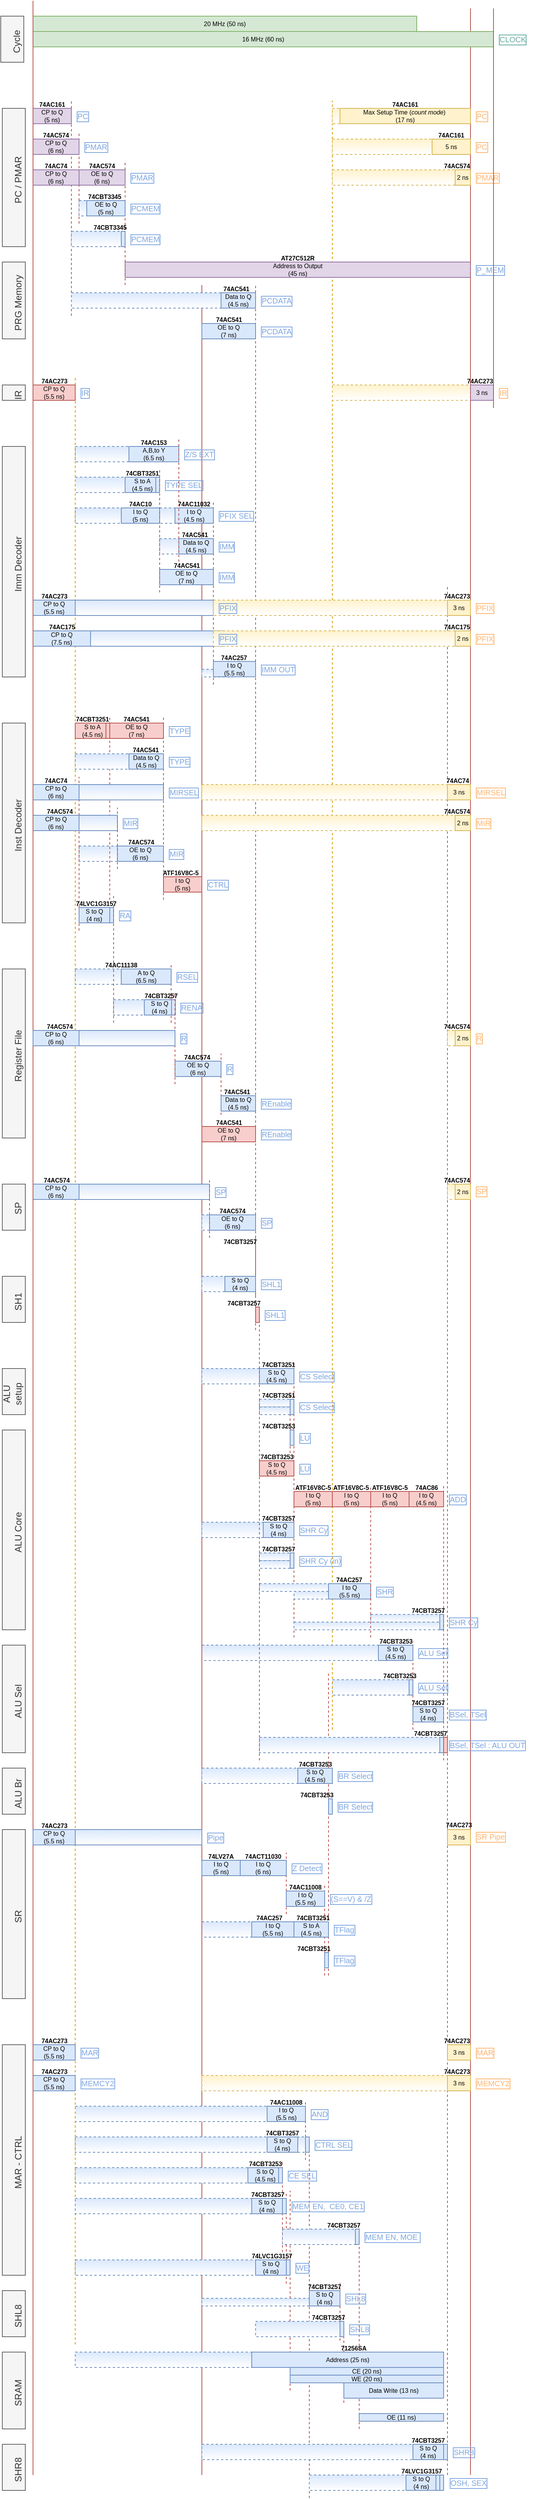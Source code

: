 <mxfile version="11.1.4" type="device"><diagram id="kUPsU9LW94Y-F11Bu8ka" name="Page-1"><mxGraphModel dx="763" dy="592" grid="1" gridSize="10" guides="1" tooltips="1" connect="1" arrows="1" fold="1" page="1" pageScale="1" pageWidth="500" pageHeight="4000" math="0" shadow="0"><root><mxCell id="0"/><mxCell id="1" parent="0"/><mxCell id="QVEqxU04IOh2gGCJ0QHS-20" value="" style="endArrow=none;html=1;fontSize=8;strokeWidth=1;fillColor=#f8cecc;strokeColor=#b85450;dashed=1;rounded=0;" parent="1" edge="1"><mxGeometry width="50" height="50" relative="1" as="geometry"><mxPoint x="615" y="2350" as="sourcePoint"/><mxPoint x="615" y="2235" as="targetPoint"/></mxGeometry></mxCell><mxCell id="QVEqxU04IOh2gGCJ0QHS-30" value="" style="rounded=0;whiteSpace=wrap;html=1;verticalAlign=middle;align=center;horizontal=1;fontSize=8;fillColor=#dae8fc;strokeColor=#6c8ebf;dashed=1;gradientColor=#ffffff;" parent="1" vertex="1"><mxGeometry x="340" y="2600" width="80" height="20" as="geometry"/></mxCell><mxCell id="b5tJJFFRHOpgIupH2mIY-13" value="" style="endArrow=none;html=1;fontSize=8;strokeWidth=1;fillColor=#f8cecc;strokeColor=#b85450;rounded=0;dashed=1;" parent="1" edge="1"><mxGeometry width="50" height="50" relative="1" as="geometry"><mxPoint x="410" y="1830" as="sourcePoint"/><mxPoint x="410" y="470" as="targetPoint"/></mxGeometry></mxCell><mxCell id="6cEuk6emb8LEO9QMh4kD-41" value="&lt;font style=&quot;font-size: 8px&quot;&gt;I to Q&lt;br&gt;(5.5 ns)&lt;/font&gt;" style="rounded=0;whiteSpace=wrap;html=1;fillColor=#dae8fc;strokeColor=#6c8ebf;verticalAlign=middle;align=center;horizontal=1;fontSize=8;" parent="1" vertex="1"><mxGeometry x="405" y="2600" width="55" height="20" as="geometry"/></mxCell><mxCell id="QVEqxU04IOh2gGCJ0QHS-31" value="" style="endArrow=none;html=1;fontSize=8;strokeWidth=1;fillColor=#f8cecc;strokeColor=#b85450;dashed=1;rounded=0;" parent="1" edge="1"><mxGeometry width="50" height="50" relative="1" as="geometry"><mxPoint x="505" y="2670" as="sourcePoint"/><mxPoint x="505" y="2275" as="targetPoint"/></mxGeometry></mxCell><mxCell id="6cEuk6emb8LEO9QMh4kD-40" value="" style="endArrow=none;html=1;fontSize=8;strokeWidth=1;fillColor=#f8cecc;strokeColor=#b85450;dashed=1;rounded=0;" parent="1" edge="1"><mxGeometry width="50" height="50" relative="1" as="geometry"><mxPoint x="450" y="2590" as="sourcePoint"/><mxPoint x="450" y="2510" as="targetPoint"/></mxGeometry></mxCell><mxCell id="nGz8trRvqlbYKTANOFy7-17" value="TFlag" style="text;html=1;strokeColor=none;fillColor=none;align=left;verticalAlign=middle;whiteSpace=wrap;rounded=0;fontSize=10;labelBorderColor=#7EA6E0;fontColor=#7EA6E0;" parent="1" vertex="1"><mxGeometry x="510" y="2600" width="65" height="20" as="geometry"/></mxCell><mxCell id="6cEuk6emb8LEO9QMh4kD-126" value="PC" style="text;html=1;strokeColor=none;fillColor=none;align=left;verticalAlign=middle;whiteSpace=wrap;rounded=0;fontSize=10;labelBorderColor=#FFB570;fontColor=#FFB570;" parent="1" vertex="1"><mxGeometry x="695" y="240" width="65" height="20" as="geometry"/></mxCell><mxCell id="QVEqxU04IOh2gGCJ0QHS-36" value="" style="endArrow=none;html=1;fontSize=8;strokeWidth=1;fillColor=#f8cecc;strokeColor=#b85450;rounded=0;targetPerimeterSpacing=0;" parent="1" edge="1"><mxGeometry width="50" height="50" relative="1" as="geometry"><mxPoint x="690" y="3320" as="sourcePoint"/><mxPoint x="690" y="110" as="targetPoint"/></mxGeometry></mxCell><mxCell id="QVEqxU04IOh2gGCJ0QHS-23" value="" style="rounded=0;whiteSpace=wrap;html=1;verticalAlign=middle;align=center;horizontal=1;fontSize=8;fillColor=#dae8fc;strokeColor=#6c8ebf;dashed=1;gradientColor=#ffffff;" parent="1" vertex="1"><mxGeometry x="510" y="2285" width="100" height="20" as="geometry"/></mxCell><mxCell id="6cEuk6emb8LEO9QMh4kD-100" value="" style="endArrow=none;html=1;fontSize=8;strokeWidth=1;fillColor=#ffe6cc;strokeColor=#d79b00;dashed=1;rounded=0;" parent="1" edge="1"><mxGeometry width="50" height="50" relative="1" as="geometry"><mxPoint x="510" y="2350" as="sourcePoint"/><mxPoint x="510" y="230" as="targetPoint"/></mxGeometry></mxCell><mxCell id="b5tJJFFRHOpgIupH2mIY-44" value="" style="endArrow=none;html=1;fontSize=8;strokeWidth=1;fillColor=#f8cecc;strokeColor=#b85450;dashed=1;rounded=0;" parent="1" edge="1"><mxGeometry width="50" height="50" relative="1" as="geometry"><mxPoint x="460" y="2230" as="sourcePoint"/><mxPoint x="460" y="1870" as="targetPoint"/></mxGeometry></mxCell><mxCell id="QVEqxU04IOh2gGCJ0QHS-24" value="" style="rounded=0;whiteSpace=wrap;html=1;verticalAlign=middle;align=center;horizontal=1;fontSize=8;fillColor=#dae8fc;strokeColor=#6c8ebf;dashed=1;gradientColor=#ffffff;" parent="1" vertex="1"><mxGeometry x="340" y="2240" width="230" height="20" as="geometry"/></mxCell><mxCell id="D-Tj3wQJtOweeGrI1jvQ-80" value="" style="endArrow=none;html=1;fontSize=8;strokeWidth=1;fillColor=#f8cecc;strokeColor=#b85450;rounded=0;targetPerimeterSpacing=0;" parent="1" edge="1"><mxGeometry width="50" height="50" relative="1" as="geometry"><mxPoint x="340" y="3320" as="sourcePoint"/><mxPoint x="340" y="470" as="targetPoint"/></mxGeometry></mxCell><mxCell id="-xSoCjMl7KW68i3Rxkeo-19" value="" style="endArrow=none;html=1;fontSize=8;strokeWidth=1;fillColor=#f8cecc;strokeColor=#b85450;dashed=1;rounded=0;" parent="1" edge="1"><mxGeometry width="50" height="50" relative="1" as="geometry"><mxPoint x="300" y="1430" as="sourcePoint"/><mxPoint x="300" y="1355" as="targetPoint"/></mxGeometry></mxCell><mxCell id="s3pQ2YZmFm7vSbKJfVdP-38" value="" style="rounded=0;whiteSpace=wrap;html=1;verticalAlign=middle;align=center;horizontal=1;fontSize=8;fillColor=#dae8fc;strokeColor=#6c8ebf;gradientColor=#ffffff;dashed=1;" parent="1" vertex="1"><mxGeometry x="560" y="2200" width="90" height="10" as="geometry"/></mxCell><mxCell id="s3pQ2YZmFm7vSbKJfVdP-25" value="" style="rounded=0;whiteSpace=wrap;html=1;verticalAlign=middle;align=center;horizontal=1;fontSize=8;fillColor=#dae8fc;strokeColor=#6c8ebf;dashed=1;gradientColor=#ffffff;" parent="1" vertex="1"><mxGeometry x="180" y="1200" width="75" height="20" as="geometry"/></mxCell><mxCell id="s3pQ2YZmFm7vSbKJfVdP-23" value="" style="rounded=0;whiteSpace=wrap;html=1;verticalAlign=middle;align=center;horizontal=1;fontSize=8;fillColor=#dae8fc;strokeColor=#6c8ebf;gradientColor=#ffffff;" parent="1" vertex="1"><mxGeometry x="185" y="920" width="185" height="20" as="geometry"/></mxCell><mxCell id="s3pQ2YZmFm7vSbKJfVdP-22" value="" style="rounded=0;whiteSpace=wrap;html=1;verticalAlign=middle;align=center;horizontal=1;fontSize=8;fillColor=#dae8fc;strokeColor=#6c8ebf;gradientColor=#ffffff;" parent="1" vertex="1"><mxGeometry x="170" y="880" width="185" height="20" as="geometry"/></mxCell><mxCell id="s3pQ2YZmFm7vSbKJfVdP-21" value="" style="rounded=0;whiteSpace=wrap;html=1;verticalAlign=middle;align=center;horizontal=1;fontSize=8;fillColor=#dae8fc;strokeColor=#6c8ebf;dashed=1;gradientColor=#ffffff;" parent="1" vertex="1"><mxGeometry x="285" y="760" width="31" height="20" as="geometry"/></mxCell><mxCell id="s3pQ2YZmFm7vSbKJfVdP-20" value="" style="rounded=0;whiteSpace=wrap;html=1;verticalAlign=middle;align=center;horizontal=1;fontSize=8;fillColor=#dae8fc;strokeColor=#6c8ebf;dashed=1;gradientColor=#ffffff;" parent="1" vertex="1"><mxGeometry x="175" y="760" width="85" height="20" as="geometry"/></mxCell><mxCell id="s3pQ2YZmFm7vSbKJfVdP-19" value="" style="rounded=0;whiteSpace=wrap;html=1;verticalAlign=middle;align=center;horizontal=1;fontSize=8;fillColor=#dae8fc;strokeColor=#6c8ebf;dashed=1;gradientColor=#ffffff;" parent="1" vertex="1"><mxGeometry x="175" y="680" width="85" height="20" as="geometry"/></mxCell><mxCell id="s3pQ2YZmFm7vSbKJfVdP-17" value="" style="rounded=0;whiteSpace=wrap;html=1;verticalAlign=middle;align=center;horizontal=1;fontSize=8;fillColor=#dae8fc;strokeColor=#6c8ebf;dashed=1;gradientColor=#ffffff;" parent="1" vertex="1"><mxGeometry x="175" y="720" width="85" height="20" as="geometry"/></mxCell><mxCell id="s3pQ2YZmFm7vSbKJfVdP-15" value="" style="rounded=0;whiteSpace=wrap;html=1;verticalAlign=middle;align=center;horizontal=1;fontSize=8;fillColor=#dae8fc;strokeColor=#6c8ebf;dashed=1;gradientColor=#ffffff;" parent="1" vertex="1"><mxGeometry x="340" y="970" width="40" height="10" as="geometry"/></mxCell><mxCell id="oy3kkkSqx0ebYkAjCLvG-89" value="" style="endArrow=none;html=1;fontSize=8;strokeWidth=1;fillColor=#f8cecc;strokeColor=#b85450;dashed=1;rounded=0;" parent="1" edge="1"><mxGeometry width="50" height="50" relative="1" as="geometry"><mxPoint x="480" y="3350" as="sourcePoint"/><mxPoint x="480" y="2880" as="targetPoint"/></mxGeometry></mxCell><mxCell id="oy3kkkSqx0ebYkAjCLvG-92" value="" style="rounded=0;whiteSpace=wrap;html=1;verticalAlign=middle;align=center;horizontal=1;fontSize=8;fillColor=#dae8fc;strokeColor=#6c8ebf;dashed=1;gradientColor=#ffffff;" parent="1" vertex="1"><mxGeometry x="340" y="2400" width="140" height="20" as="geometry"/></mxCell><mxCell id="oy3kkkSqx0ebYkAjCLvG-91" value="" style="rounded=0;whiteSpace=wrap;html=1;verticalAlign=middle;align=center;horizontal=1;fontSize=8;fillColor=#dae8fc;strokeColor=#6c8ebf;dashed=1;gradientColor=#ffffff;" parent="1" vertex="1"><mxGeometry x="175" y="2840" width="255" height="20" as="geometry"/></mxCell><mxCell id="oy3kkkSqx0ebYkAjCLvG-90" value="" style="rounded=0;whiteSpace=wrap;html=1;verticalAlign=middle;align=center;horizontal=1;fontSize=8;fillColor=#dae8fc;strokeColor=#6c8ebf;dashed=1;gradientColor=#ffffff;" parent="1" vertex="1"><mxGeometry x="175" y="2880" width="255" height="20" as="geometry"/></mxCell><mxCell id="oy3kkkSqx0ebYkAjCLvG-88" value="" style="endArrow=none;html=1;fontSize=8;strokeWidth=1;fillColor=#f8cecc;strokeColor=#b85450;dashed=1;rounded=0;" parent="1" edge="1"><mxGeometry width="50" height="50" relative="1" as="geometry"><mxPoint x="450" y="3071" as="sourcePoint"/><mxPoint x="450" y="2951" as="targetPoint"/></mxGeometry></mxCell><mxCell id="oy3kkkSqx0ebYkAjCLvG-86" value="" style="rounded=0;whiteSpace=wrap;html=1;verticalAlign=middle;align=center;horizontal=1;fontSize=8;fillColor=#dae8fc;strokeColor=#6c8ebf;dashed=1;gradientColor=#ffffff;" parent="1" vertex="1"><mxGeometry x="175" y="2920" width="255" height="20" as="geometry"/></mxCell><mxCell id="oy3kkkSqx0ebYkAjCLvG-44" value="" style="endArrow=none;html=1;fontSize=8;strokeWidth=1;fillColor=#f8cecc;strokeColor=#b85450;dashed=1;rounded=0;" parent="1" edge="1"><mxGeometry width="50" height="50" relative="1" as="geometry"><mxPoint x="545" y="3260" as="sourcePoint"/><mxPoint x="545" y="2990" as="targetPoint"/></mxGeometry></mxCell><mxCell id="oy3kkkSqx0ebYkAjCLvG-79" value="" style="endArrow=none;html=1;fontSize=8;strokeWidth=1;fillColor=#f8cecc;strokeColor=#b85450;dashed=1;rounded=0;" parent="1" edge="1"><mxGeometry width="50" height="50" relative="1" as="geometry"><mxPoint x="455" y="3210" as="sourcePoint"/><mxPoint x="455" y="2950" as="targetPoint"/></mxGeometry></mxCell><mxCell id="oy3kkkSqx0ebYkAjCLvG-84" value="" style="endArrow=none;html=1;fontSize=8;strokeWidth=1;fillColor=#f8cecc;strokeColor=#b85450;dashed=1;rounded=0;" parent="1" edge="1"><mxGeometry width="50" height="50" relative="1" as="geometry"><mxPoint x="520" y="3145" as="sourcePoint"/><mxPoint x="520" y="3070" as="targetPoint"/></mxGeometry></mxCell><mxCell id="oy3kkkSqx0ebYkAjCLvG-82" value="" style="rounded=0;whiteSpace=wrap;html=1;verticalAlign=middle;align=center;horizontal=1;fontSize=8;fillColor=#dae8fc;strokeColor=#6c8ebf;dashed=1;gradientColor=#ffffff;" parent="1" vertex="1"><mxGeometry x="410" y="3120" width="115" height="20" as="geometry"/></mxCell><mxCell id="oy3kkkSqx0ebYkAjCLvG-80" value="" style="rounded=0;whiteSpace=wrap;html=1;verticalAlign=middle;align=center;horizontal=1;fontSize=8;fillColor=#dae8fc;strokeColor=#6c8ebf;dashed=1;gradientColor=#ffffff;" parent="1" vertex="1"><mxGeometry x="480" y="3320" width="130" height="20" as="geometry"/></mxCell><mxCell id="oy3kkkSqx0ebYkAjCLvG-68" value="" style="endArrow=none;html=1;fontSize=8;strokeWidth=1;fillColor=#f8cecc;strokeColor=#b85450;dashed=1;rounded=0;" parent="1" edge="1"><mxGeometry width="50" height="50" relative="1" as="geometry"><mxPoint x="525" y="3226" as="sourcePoint"/><mxPoint x="525" y="3111" as="targetPoint"/></mxGeometry></mxCell><mxCell id="oy3kkkSqx0ebYkAjCLvG-70" value="" style="rounded=0;whiteSpace=wrap;html=1;verticalAlign=middle;align=center;horizontal=1;fontSize=8;fillColor=#dae8fc;strokeColor=#6c8ebf;dashed=1;gradientColor=#ffffff;" parent="1" vertex="1"><mxGeometry x="525" y="3200" width="50" height="20" as="geometry"/></mxCell><mxCell id="oy3kkkSqx0ebYkAjCLvG-67" value="" style="rounded=0;whiteSpace=wrap;html=1;verticalAlign=middle;align=center;horizontal=1;fontSize=8;fillColor=#dae8fc;strokeColor=#6c8ebf;dashed=1;gradientColor=#ffffff;" parent="1" vertex="1"><mxGeometry x="175" y="3160" width="235" height="20" as="geometry"/></mxCell><mxCell id="oy3kkkSqx0ebYkAjCLvG-65" value="" style="endArrow=none;html=1;fontSize=8;strokeWidth=1;fillColor=#f8cecc;strokeColor=#b85450;dashed=1;rounded=0;" parent="1" edge="1"><mxGeometry width="50" height="50" relative="1" as="geometry"><mxPoint x="445" y="3030" as="sourcePoint"/><mxPoint x="445" y="2910" as="targetPoint"/></mxGeometry></mxCell><mxCell id="oy3kkkSqx0ebYkAjCLvG-43" value="" style="rounded=0;whiteSpace=wrap;html=1;verticalAlign=middle;align=center;horizontal=1;fontSize=8;fillColor=#dae8fc;strokeColor=#6c8ebf;dashed=1;gradientColor=#ffffff;" parent="1" vertex="1"><mxGeometry x="445" y="3000" width="95" height="20" as="geometry"/></mxCell><mxCell id="03ithu4wt22o0n33dWcI-29" value="" style="endArrow=none;html=1;fontSize=8;strokeWidth=1;fillColor=#f8cecc;strokeColor=#b85450;dashed=1;rounded=0;" parent="1" edge="1"><mxGeometry width="50" height="50" relative="1" as="geometry"><mxPoint x="475" y="2910" as="sourcePoint"/><mxPoint x="475" y="2835" as="targetPoint"/></mxGeometry></mxCell><mxCell id="oy3kkkSqx0ebYkAjCLvG-40" value="" style="rounded=0;whiteSpace=wrap;html=1;verticalAlign=middle;align=center;horizontal=1;fontSize=8;fillColor=#dae8fc;strokeColor=#6c8ebf;dashed=1;gradientColor=#ffffff;" parent="1" vertex="1"><mxGeometry x="175" y="3040" width="235" height="20" as="geometry"/></mxCell><mxCell id="-xSoCjMl7KW68i3Rxkeo-20" value="" style="endArrow=none;html=1;fontSize=8;strokeWidth=1;fillColor=#f8cecc;strokeColor=#b85450;dashed=1;rounded=0;" parent="1" edge="1"><mxGeometry width="50" height="50" relative="1" as="geometry"><mxPoint x="365" y="1550" as="sourcePoint"/><mxPoint x="365" y="1470" as="targetPoint"/></mxGeometry></mxCell><mxCell id="D-Tj3wQJtOweeGrI1jvQ-29" value="" style="endArrow=none;html=1;fontSize=8;strokeWidth=1;fillColor=#ffe6cc;strokeColor=#d79b00;dashed=1;rounded=0;" parent="1" edge="1"><mxGeometry width="50" height="50" relative="1" as="geometry"><mxPoint x="175" y="3150" as="sourcePoint"/><mxPoint x="175" y="590" as="targetPoint"/></mxGeometry></mxCell><mxCell id="hKYnyT3iJc81c4AZ0dIC-23" value="" style="endArrow=none;html=1;fontSize=8;strokeWidth=1;fillColor=#f8cecc;strokeColor=#b85450;dashed=1;rounded=0;" parent="1" edge="1"><mxGeometry width="50" height="50" relative="1" as="geometry"><mxPoint x="180" y="1310" as="sourcePoint"/><mxPoint x="180" y="1110" as="targetPoint"/></mxGeometry></mxCell><mxCell id="D-Tj3wQJtOweeGrI1jvQ-78" value="" style="endArrow=none;html=1;fontSize=8;strokeWidth=1;fillColor=#f8cecc;strokeColor=#b85450;dashed=1;rounded=0;" parent="1" edge="1"><mxGeometry width="50" height="50" relative="1" as="geometry"><mxPoint x="220" y="1270" as="sourcePoint"/><mxPoint x="220" y="1030" as="targetPoint"/></mxGeometry></mxCell><mxCell id="D-Tj3wQJtOweeGrI1jvQ-62" value="" style="rounded=0;whiteSpace=wrap;html=1;verticalAlign=middle;align=center;horizontal=1;fontSize=8;fillColor=#dae8fc;strokeColor=#6c8ebf;gradientColor=#ffffff;" parent="1" vertex="1"><mxGeometry x="120" y="1160" width="110" height="20" as="geometry"/></mxCell><mxCell id="6cEuk6emb8LEO9QMh4kD-119" value="" style="endArrow=none;html=1;fontSize=8;strokeWidth=1;fillColor=#f8cecc;strokeColor=#b85450;dashed=1;rounded=0;shadow=0;" parent="1" edge="1"><mxGeometry width="50" height="50" relative="1" as="geometry"><mxPoint x="170" y="510" as="sourcePoint"/><mxPoint x="170" y="230" as="targetPoint"/></mxGeometry></mxCell><mxCell id="6cEuk6emb8LEO9QMh4kD-120" value="" style="endArrow=none;html=1;fontSize=8;strokeWidth=1;fillColor=#f8cecc;strokeColor=#b85450;dashed=1;rounded=0;" parent="1" edge="1"><mxGeometry width="50" height="50" relative="1" as="geometry"><mxPoint x="180" y="390" as="sourcePoint"/><mxPoint x="180" y="270" as="targetPoint"/></mxGeometry></mxCell><mxCell id="6cEuk6emb8LEO9QMh4kD-110" value="" style="rounded=0;whiteSpace=wrap;html=1;verticalAlign=middle;align=center;horizontal=1;fontSize=8;fillColor=#dae8fc;strokeColor=#6c8ebf;dashed=1;gradientColor=#ffffff;" parent="1" vertex="1"><mxGeometry x="170" y="400" width="70" height="20" as="geometry"/></mxCell><mxCell id="6cEuk6emb8LEO9QMh4kD-121" value="" style="rounded=0;whiteSpace=wrap;html=1;verticalAlign=middle;align=center;horizontal=1;fontSize=8;fillColor=#dae8fc;strokeColor=#6c8ebf;dashed=1;gradientColor=#ffffff;" parent="1" vertex="1"><mxGeometry x="180" y="360" width="20" height="20" as="geometry"/></mxCell><mxCell id="b5tJJFFRHOpgIupH2mIY-51" value="" style="endArrow=none;html=1;fontSize=8;strokeWidth=1;fillColor=#f8cecc;strokeColor=#b85450;rounded=0;targetPerimeterSpacing=0;dashed=1;" parent="1" edge="1"><mxGeometry width="50" height="50" relative="1" as="geometry"><mxPoint x="660" y="3320" as="sourcePoint"/><mxPoint x="660" y="860" as="targetPoint"/></mxGeometry></mxCell><mxCell id="6cEuk6emb8LEO9QMh4kD-105" value="" style="rounded=0;whiteSpace=wrap;html=1;fillColor=#fff2cc;strokeColor=#d6b656;verticalAlign=middle;align=center;horizontal=1;fontSize=8;gradientColor=#ffffff;dashed=1;" parent="1" vertex="1"><mxGeometry x="510" y="600" width="195" height="20" as="geometry"/></mxCell><mxCell id="6cEuk6emb8LEO9QMh4kD-101" value="" style="rounded=0;whiteSpace=wrap;html=1;fillColor=#fff2cc;strokeColor=#d6b656;verticalAlign=middle;align=center;horizontal=1;fontSize=8;gradientColor=#ffffff;dashed=1;" parent="1" vertex="1"><mxGeometry x="510" y="240" width="25" height="20" as="geometry"/></mxCell><mxCell id="6cEuk6emb8LEO9QMh4kD-94" value="" style="rounded=0;whiteSpace=wrap;html=1;fillColor=#fff2cc;strokeColor=#d6b656;verticalAlign=middle;align=center;horizontal=1;fontSize=8;gradientColor=#ffffff;dashed=1;" parent="1" vertex="1"><mxGeometry x="510" y="280" width="150" height="20" as="geometry"/></mxCell><mxCell id="6cEuk6emb8LEO9QMh4kD-71" value="" style="rounded=0;whiteSpace=wrap;html=1;fillColor=#fff2cc;strokeColor=#d6b656;verticalAlign=middle;align=center;horizontal=1;fontSize=8;gradientColor=#ffffff;dashed=1;" parent="1" vertex="1"><mxGeometry x="660" y="1640" width="20" height="20" as="geometry"/></mxCell><mxCell id="6cEuk6emb8LEO9QMh4kD-70" value="" style="rounded=0;whiteSpace=wrap;html=1;fillColor=#fff2cc;strokeColor=#d6b656;verticalAlign=middle;align=center;horizontal=1;fontSize=8;gradientColor=#ffffff;dashed=1;" parent="1" vertex="1"><mxGeometry x="660" y="1440" width="25" height="20" as="geometry"/></mxCell><mxCell id="6cEuk6emb8LEO9QMh4kD-69" value="" style="endArrow=none;html=1;fontSize=8;strokeWidth=1;fillColor=#f8cecc;strokeColor=#b85450;dashed=1;rounded=0;" parent="1" edge="1"><mxGeometry width="50" height="50" relative="1" as="geometry"><mxPoint x="455" y="1990" as="sourcePoint"/><mxPoint x="455" y="1911" as="targetPoint"/></mxGeometry></mxCell><mxCell id="6cEuk6emb8LEO9QMh4kD-60" value="" style="endArrow=none;html=1;fontSize=8;strokeWidth=1;fillColor=#f8cecc;strokeColor=#b85450;dashed=1;rounded=0;" parent="1" edge="1"><mxGeometry width="50" height="50" relative="1" as="geometry"><mxPoint x="500" y="2670" as="sourcePoint"/><mxPoint x="500" y="2551" as="targetPoint"/></mxGeometry></mxCell><mxCell id="6cEuk6emb8LEO9QMh4kD-28" value="" style="rounded=0;whiteSpace=wrap;html=1;verticalAlign=middle;align=center;horizontal=1;fontSize=8;fillColor=#dae8fc;strokeColor=#6c8ebf;dashed=1;gradientColor=#ffffff;" parent="1" vertex="1"><mxGeometry x="460" y="2170" width="95" height="10" as="geometry"/></mxCell><mxCell id="6cEuk6emb8LEO9QMh4kD-27" value="" style="rounded=0;whiteSpace=wrap;html=1;verticalAlign=middle;align=center;horizontal=1;fontSize=8;fillColor=#dae8fc;strokeColor=#6c8ebf;dashed=1;gradientColor=#ffffff;" parent="1" vertex="1"><mxGeometry x="415" y="2160" width="130" height="10" as="geometry"/></mxCell><mxCell id="6cEuk6emb8LEO9QMh4kD-25" value="" style="rounded=0;whiteSpace=wrap;html=1;verticalAlign=middle;align=center;horizontal=1;fontSize=8;fillColor=#dae8fc;strokeColor=#6c8ebf;dashed=1;gradientColor=#ffffff;" parent="1" vertex="1"><mxGeometry x="460" y="2210" width="195" height="10" as="geometry"/></mxCell><mxCell id="6cEuk6emb8LEO9QMh4kD-22" value="" style="rounded=0;whiteSpace=wrap;html=1;verticalAlign=middle;align=center;horizontal=1;fontSize=8;fillColor=#dae8fc;strokeColor=#6c8ebf;dashed=1;gradientColor=#ffffff;" parent="1" vertex="1"><mxGeometry x="340" y="2080" width="90" height="20" as="geometry"/></mxCell><mxCell id="6cEuk6emb8LEO9QMh4kD-17" value="" style="rounded=0;whiteSpace=wrap;html=1;verticalAlign=middle;align=center;horizontal=1;fontSize=8;fillColor=#dae8fc;strokeColor=#6c8ebf;dashed=1;gradientColor=#ffffff;" parent="1" vertex="1"><mxGeometry x="415" y="2120" width="40" height="10" as="geometry"/></mxCell><mxCell id="6cEuk6emb8LEO9QMh4kD-18" value="" style="rounded=0;whiteSpace=wrap;html=1;verticalAlign=middle;align=center;horizontal=1;fontSize=8;fillColor=#dae8fc;strokeColor=#6c8ebf;dashed=1;gradientColor=#ffffff;" parent="1" vertex="1"><mxGeometry x="415" y="2130" width="45" height="10" as="geometry"/></mxCell><mxCell id="b5tJJFFRHOpgIupH2mIY-31" value="" style="rounded=0;whiteSpace=wrap;html=1;verticalAlign=middle;align=center;horizontal=1;fontSize=8;fillColor=#dae8fc;strokeColor=#6c8ebf;dashed=1;gradientColor=#ffffff;" parent="1" vertex="1"><mxGeometry x="415" y="1920" width="40" height="10" as="geometry"/></mxCell><mxCell id="6cEuk6emb8LEO9QMh4kD-8" value="" style="rounded=0;whiteSpace=wrap;html=1;verticalAlign=middle;align=center;horizontal=1;fontSize=8;fillColor=#dae8fc;strokeColor=#6c8ebf;dashed=1;gradientColor=#ffffff;" parent="1" vertex="1"><mxGeometry x="415" y="1930" width="45" height="10" as="geometry"/></mxCell><mxCell id="6cEuk6emb8LEO9QMh4kD-7" value="" style="rounded=0;whiteSpace=wrap;html=1;verticalAlign=middle;align=center;horizontal=1;fontSize=8;fillColor=#dae8fc;strokeColor=#6c8ebf;dashed=1;gradientColor=#ffffff;" parent="1" vertex="1"><mxGeometry x="340" y="1880" width="100" height="20" as="geometry"/></mxCell><mxCell id="b5tJJFFRHOpgIupH2mIY-19" value="" style="rounded=0;whiteSpace=wrap;html=1;verticalAlign=middle;align=center;horizontal=1;fontSize=8;fillColor=#dae8fc;strokeColor=#6c8ebf;gradientColor=#ffffff;" parent="1" vertex="1"><mxGeometry x="170" y="1640" width="180" height="20" as="geometry"/></mxCell><mxCell id="D-Tj3wQJtOweeGrI1jvQ-63" value="" style="endArrow=none;html=1;fontSize=8;strokeWidth=1;fillColor=#f8cecc;strokeColor=#b85450;dashed=1;rounded=0;" parent="1" edge="1"><mxGeometry width="50" height="50" relative="1" as="geometry"><mxPoint x="355" y="990" as="sourcePoint"/><mxPoint x="355" y="750" as="targetPoint"/></mxGeometry></mxCell><mxCell id="D-Tj3wQJtOweeGrI1jvQ-119" value="" style="rounded=0;whiteSpace=wrap;html=1;verticalAlign=middle;align=center;horizontal=1;fontSize=8;fillColor=#dae8fc;strokeColor=#6c8ebf;dashed=1;gradientColor=#ffffff;" parent="1" vertex="1"><mxGeometry x="285" y="800" width="65" height="20" as="geometry"/></mxCell><mxCell id="D-Tj3wQJtOweeGrI1jvQ-95" value="" style="rounded=0;whiteSpace=wrap;html=1;verticalAlign=middle;align=center;horizontal=1;fontSize=8;fillColor=#dae8fc;strokeColor=#6c8ebf;dashed=1;gradientColor=#ffffff;" parent="1" vertex="1"><mxGeometry x="175" y="1360" width="75" height="20" as="geometry"/></mxCell><mxCell id="D-Tj3wQJtOweeGrI1jvQ-79" value="" style="rounded=0;whiteSpace=wrap;html=1;verticalAlign=middle;align=center;horizontal=1;fontSize=8;fillColor=#dae8fc;strokeColor=#6c8ebf;gradientColor=#ffffff;" parent="1" vertex="1"><mxGeometry x="170" y="1120" width="120" height="20" as="geometry"/></mxCell><mxCell id="D-Tj3wQJtOweeGrI1jvQ-57" value="" style="rounded=0;whiteSpace=wrap;html=1;verticalAlign=middle;align=center;horizontal=1;fontSize=8;fillColor=#dae8fc;strokeColor=#6c8ebf;dashed=1;gradientColor=#ffffff;" parent="1" vertex="1"><mxGeometry x="175" y="1080" width="75" height="20" as="geometry"/></mxCell><mxCell id="D-Tj3wQJtOweeGrI1jvQ-75" value="" style="endArrow=none;html=1;fontSize=8;strokeWidth=1;fillColor=#f8cecc;strokeColor=#b85450;dashed=1;rounded=0;" parent="1" edge="1"><mxGeometry width="50" height="50" relative="1" as="geometry"><mxPoint x="290" y="1270" as="sourcePoint"/><mxPoint x="290" y="1030" as="targetPoint"/></mxGeometry></mxCell><mxCell id="D-Tj3wQJtOweeGrI1jvQ-72" value="" style="rounded=0;whiteSpace=wrap;html=1;verticalAlign=middle;align=center;horizontal=1;fontSize=8;fillColor=#dae8fc;strokeColor=#6c8ebf;dashed=1;gradientColor=#ffffff;" parent="1" vertex="1"><mxGeometry x="120" y="1120" width="50" height="20" as="geometry"/></mxCell><mxCell id="D-Tj3wQJtOweeGrI1jvQ-67" value="" style="rounded=0;whiteSpace=wrap;html=1;fillColor=#fff2cc;strokeColor=#d6b656;verticalAlign=middle;align=center;horizontal=1;fontSize=8;gradientColor=#ffffff;dashed=1;" parent="1" vertex="1"><mxGeometry x="355" y="920" width="315" height="20" as="geometry"/></mxCell><mxCell id="D-Tj3wQJtOweeGrI1jvQ-66" value="" style="rounded=0;whiteSpace=wrap;html=1;fillColor=#fff2cc;strokeColor=#d6b656;verticalAlign=middle;align=center;horizontal=1;fontSize=8;gradientColor=#ffffff;dashed=1;" parent="1" vertex="1"><mxGeometry x="355" y="880" width="325" height="20" as="geometry"/></mxCell><mxCell id="D-Tj3wQJtOweeGrI1jvQ-40" value="" style="endArrow=none;html=1;fontSize=8;strokeWidth=1;fillColor=#f8cecc;strokeColor=#b85450;dashed=1;rounded=0;" parent="1" edge="1"><mxGeometry width="50" height="50" relative="1" as="geometry"><mxPoint x="340" y="870" as="sourcePoint"/><mxPoint x="340" y="790" as="targetPoint"/></mxGeometry></mxCell><mxCell id="D-Tj3wQJtOweeGrI1jvQ-43" value="" style="rounded=0;whiteSpace=wrap;html=1;verticalAlign=middle;align=center;horizontal=1;fontSize=8;fillColor=#dae8fc;strokeColor=#6c8ebf;dashed=1;gradientColor=#ffffff;" parent="1" vertex="1"><mxGeometry x="120" y="920" width="60" height="20" as="geometry"/></mxCell><mxCell id="D-Tj3wQJtOweeGrI1jvQ-2" value="&lt;font style=&quot;font-size: 8px&quot;&gt;CP to Q&lt;br&gt;(5 ns)&lt;/font&gt;" style="rounded=0;whiteSpace=wrap;html=1;fillColor=#e1d5e7;strokeColor=#9673a6;verticalAlign=middle;align=center;horizontal=1;fontSize=8;" parent="1" vertex="1"><mxGeometry x="120" y="240" width="50" height="20" as="geometry"/></mxCell><mxCell id="D-Tj3wQJtOweeGrI1jvQ-4" value="&lt;span style=&quot;font-size: 8px&quot;&gt;Address to Output&lt;br&gt;(45 ns)&lt;/span&gt;" style="rounded=0;whiteSpace=wrap;html=1;fillColor=#e1d5e7;strokeColor=#9673a6;verticalAlign=middle;align=center;fontSize=8;" parent="1" vertex="1"><mxGeometry x="240" y="440" width="450" height="20" as="geometry"/></mxCell><mxCell id="D-Tj3wQJtOweeGrI1jvQ-5" value="16 MHz (60&amp;nbsp;ns)" style="rounded=0;whiteSpace=wrap;html=1;align=center;fillColor=#d5e8d4;strokeColor=#82b366;fontSize=8;fontStyle=0" parent="1" vertex="1"><mxGeometry x="120" y="140" width="600" height="20" as="geometry"/></mxCell><mxCell id="D-Tj3wQJtOweeGrI1jvQ-7" value="74AC161" style="text;html=1;strokeColor=none;fillColor=none;align=center;verticalAlign=middle;whiteSpace=wrap;rounded=0;fontSize=8;fontStyle=1" parent="1" vertex="1"><mxGeometry x="120" y="230" width="50" height="10" as="geometry"/></mxCell><mxCell id="D-Tj3wQJtOweeGrI1jvQ-8" value="AT27C512R" style="text;html=1;strokeColor=none;fillColor=none;align=center;verticalAlign=middle;whiteSpace=wrap;rounded=0;fontSize=8;fontStyle=1" parent="1" vertex="1"><mxGeometry x="240" y="430" width="450" height="10" as="geometry"/></mxCell><mxCell id="D-Tj3wQJtOweeGrI1jvQ-9" value="&lt;font style=&quot;font-size: 8px&quot;&gt;Max Setup Time (&lt;i&gt;count mode&lt;/i&gt;)&amp;nbsp;&lt;br&gt;(17 ns)&lt;/font&gt;" style="rounded=0;whiteSpace=wrap;html=1;fillColor=#fff2cc;strokeColor=#d6b656;verticalAlign=middle;align=center;horizontal=1;fontSize=8;" parent="1" vertex="1"><mxGeometry x="520" y="240" width="170" height="20" as="geometry"/></mxCell><mxCell id="D-Tj3wQJtOweeGrI1jvQ-10" value="74AC161" style="text;html=1;strokeColor=none;fillColor=none;align=center;verticalAlign=middle;whiteSpace=wrap;rounded=0;fontSize=8;fontStyle=1" parent="1" vertex="1"><mxGeometry x="520" y="230" width="170" height="10" as="geometry"/></mxCell><mxCell id="D-Tj3wQJtOweeGrI1jvQ-13" value="74AC273" style="text;html=1;strokeColor=none;fillColor=none;align=center;verticalAlign=middle;whiteSpace=wrap;rounded=0;fontSize=8;fontStyle=1" parent="1" vertex="1"><mxGeometry x="122.5" y="590" width="50" height="10" as="geometry"/></mxCell><mxCell id="D-Tj3wQJtOweeGrI1jvQ-14" value="&lt;font style=&quot;font-size: 8px&quot;&gt;CP to Q&lt;br&gt;(5.5 ns)&lt;/font&gt;" style="rounded=0;whiteSpace=wrap;html=1;fillColor=#f8cecc;strokeColor=#b85450;verticalAlign=middle;align=center;horizontal=1;fontSize=8;" parent="1" vertex="1"><mxGeometry x="120" y="600" width="55" height="20" as="geometry"/></mxCell><mxCell id="D-Tj3wQJtOweeGrI1jvQ-24" value="74AC541" style="text;html=1;strokeColor=none;fillColor=none;align=center;verticalAlign=middle;whiteSpace=wrap;rounded=0;fontSize=8;fontStyle=1" parent="1" vertex="1"><mxGeometry x="310" y="790" width="42" height="10" as="geometry"/></mxCell><mxCell id="D-Tj3wQJtOweeGrI1jvQ-25" value="&lt;font style=&quot;font-size: 8px&quot;&gt;OE to Q&lt;br&gt;(7 ns)&lt;/font&gt;" style="rounded=0;whiteSpace=wrap;html=1;fillColor=#dae8fc;strokeColor=#6c8ebf;verticalAlign=middle;align=center;horizontal=1;fontSize=8;" parent="1" vertex="1"><mxGeometry x="285" y="840" width="70" height="20" as="geometry"/></mxCell><mxCell id="D-Tj3wQJtOweeGrI1jvQ-26" value="&lt;font style=&quot;font-size: 8px&quot;&gt;Data to Q&lt;br&gt;(4.5&amp;nbsp;ns)&lt;/font&gt;" style="rounded=0;whiteSpace=wrap;html=1;fillColor=#dae8fc;strokeColor=#6c8ebf;verticalAlign=middle;align=center;horizontal=1;fontSize=8;" parent="1" vertex="1"><mxGeometry x="310" y="800" width="45" height="20" as="geometry"/></mxCell><mxCell id="D-Tj3wQJtOweeGrI1jvQ-28" value="&lt;font style=&quot;font-size: 8px&quot;&gt;CP to Q&lt;br&gt;(5.5 ns)&lt;/font&gt;" style="rounded=0;whiteSpace=wrap;html=1;fillColor=#dae8fc;strokeColor=#6c8ebf;verticalAlign=middle;align=center;horizontal=1;fontSize=8;" parent="1" vertex="1"><mxGeometry x="120" y="880" width="55" height="20" as="geometry"/></mxCell><mxCell id="D-Tj3wQJtOweeGrI1jvQ-30" value="74AC273" style="text;html=1;strokeColor=none;fillColor=none;align=center;verticalAlign=middle;whiteSpace=wrap;rounded=0;fontSize=8;fontStyle=1;labelBackgroundColor=none;" parent="1" vertex="1"><mxGeometry x="125.5" y="870" width="44" height="10" as="geometry"/></mxCell><mxCell id="D-Tj3wQJtOweeGrI1jvQ-33" value="&lt;font style=&quot;font-size: 8px&quot;&gt;CP to Q&lt;br&gt;(7.5 ns)&lt;/font&gt;" style="rounded=0;whiteSpace=wrap;html=1;fillColor=#dae8fc;strokeColor=#6c8ebf;verticalAlign=middle;align=center;horizontal=1;fontSize=8;" parent="1" vertex="1"><mxGeometry x="120" y="920" width="75" height="20" as="geometry"/></mxCell><mxCell id="D-Tj3wQJtOweeGrI1jvQ-34" value="74AC175" style="text;html=1;strokeColor=none;fillColor=none;align=center;verticalAlign=middle;whiteSpace=wrap;rounded=0;fontSize=8;fontStyle=1" parent="1" vertex="1"><mxGeometry x="135.5" y="910" width="44" height="10" as="geometry"/></mxCell><mxCell id="D-Tj3wQJtOweeGrI1jvQ-38" value="&lt;font style=&quot;font-size: 8px&quot;&gt;A,B,to Y&lt;br&gt;(6.5&amp;nbsp;ns)&lt;/font&gt;" style="rounded=0;whiteSpace=wrap;html=1;fillColor=#dae8fc;strokeColor=#6c8ebf;verticalAlign=middle;align=center;horizontal=1;fontSize=8;" parent="1" vertex="1"><mxGeometry x="245" y="680" width="65" height="20" as="geometry"/></mxCell><mxCell id="D-Tj3wQJtOweeGrI1jvQ-39" value="74AC153" style="text;html=1;strokeColor=none;fillColor=none;align=center;verticalAlign=middle;whiteSpace=wrap;rounded=0;fontSize=8;fontStyle=1" parent="1" vertex="1"><mxGeometry x="245" y="670" width="65" height="10" as="geometry"/></mxCell><mxCell id="D-Tj3wQJtOweeGrI1jvQ-44" value="Imm Decoder" style="rounded=0;whiteSpace=wrap;html=1;strokeColor=#666666;fontSize=12;align=center;spacingRight=6;fillColor=#f5f5f5;fontColor=#333333;horizontal=0;verticalAlign=bottom;" parent="1" vertex="1"><mxGeometry x="80" y="680" width="30" height="300" as="geometry"/></mxCell><mxCell id="D-Tj3wQJtOweeGrI1jvQ-45" value="IR" style="rounded=0;whiteSpace=wrap;html=1;strokeColor=#666666;fontSize=12;align=center;spacingRight=6;fillColor=#f5f5f5;fontColor=#333333;horizontal=0;verticalAlign=bottom;" parent="1" vertex="1"><mxGeometry x="80" y="600" width="30" height="20" as="geometry"/></mxCell><mxCell id="D-Tj3wQJtOweeGrI1jvQ-49" value="74AC541" style="text;html=1;strokeColor=none;fillColor=none;align=center;verticalAlign=middle;whiteSpace=wrap;rounded=0;fontSize=8;fontStyle=1" parent="1" vertex="1"><mxGeometry x="287.5" y="830" width="65" height="10" as="geometry"/></mxCell><mxCell id="D-Tj3wQJtOweeGrI1jvQ-50" value="Inst Decoder" style="rounded=0;whiteSpace=wrap;html=1;strokeColor=#666666;fontSize=12;align=center;spacingRight=6;fillColor=#f5f5f5;fontColor=#333333;horizontal=0;verticalAlign=bottom;" parent="1" vertex="1"><mxGeometry x="80" y="1040" width="30" height="260" as="geometry"/></mxCell><mxCell id="D-Tj3wQJtOweeGrI1jvQ-51" value="&lt;font style=&quot;font-size: 8px&quot;&gt;S to A&lt;br&gt;(4.5 ns)&lt;/font&gt;" style="rounded=0;whiteSpace=wrap;html=1;fillColor=#f8cecc;strokeColor=#b85450;verticalAlign=middle;align=center;horizontal=1;fontSize=8;" parent="1" vertex="1"><mxGeometry x="175" y="1040" width="45" height="20" as="geometry"/></mxCell><mxCell id="D-Tj3wQJtOweeGrI1jvQ-52" value="74CBT3251" style="text;html=1;strokeColor=none;fillColor=none;align=center;verticalAlign=middle;whiteSpace=wrap;rounded=0;fontSize=8;fontStyle=1" parent="1" vertex="1"><mxGeometry x="175" y="1030" width="45" height="10" as="geometry"/></mxCell><mxCell id="D-Tj3wQJtOweeGrI1jvQ-53" value="74AC541" style="text;html=1;strokeColor=none;fillColor=none;align=center;verticalAlign=middle;whiteSpace=wrap;rounded=0;fontSize=8;fontStyle=1" parent="1" vertex="1"><mxGeometry x="220" y="1030" width="70" height="10" as="geometry"/></mxCell><mxCell id="D-Tj3wQJtOweeGrI1jvQ-54" value="&lt;font style=&quot;font-size: 8px&quot;&gt;OE to Q&lt;br&gt;(7 ns)&lt;/font&gt;" style="rounded=0;whiteSpace=wrap;html=1;fillColor=#f8cecc;strokeColor=#b85450;verticalAlign=middle;align=center;horizontal=1;fontSize=8;" parent="1" vertex="1"><mxGeometry x="220" y="1040" width="70" height="20" as="geometry"/></mxCell><mxCell id="D-Tj3wQJtOweeGrI1jvQ-55" value="&lt;font style=&quot;font-size: 8px&quot;&gt;Data to Q&lt;br&gt;(4.5 ns)&lt;/font&gt;" style="rounded=0;whiteSpace=wrap;html=1;fillColor=#dae8fc;strokeColor=#6c8ebf;verticalAlign=middle;align=center;horizontal=1;fontSize=8;" parent="1" vertex="1"><mxGeometry x="245" y="1080" width="45" height="20" as="geometry"/></mxCell><mxCell id="D-Tj3wQJtOweeGrI1jvQ-56" value="74AC541" style="text;html=1;strokeColor=none;fillColor=none;align=center;verticalAlign=middle;whiteSpace=wrap;rounded=0;fontSize=8;fontStyle=1" parent="1" vertex="1"><mxGeometry x="247" y="1070" width="40" height="10" as="geometry"/></mxCell><mxCell id="D-Tj3wQJtOweeGrI1jvQ-60" value="&lt;font style=&quot;font-size: 8px&quot;&gt;CP to Q&lt;br&gt;(6 ns)&lt;/font&gt;" style="rounded=0;whiteSpace=wrap;html=1;fillColor=#dae8fc;strokeColor=#6c8ebf;verticalAlign=middle;align=center;horizontal=1;fontSize=8;" parent="1" vertex="1"><mxGeometry x="120" y="1160" width="60" height="20" as="geometry"/></mxCell><mxCell id="D-Tj3wQJtOweeGrI1jvQ-61" value="74AC574" style="text;html=1;strokeColor=none;fillColor=none;align=center;verticalAlign=middle;whiteSpace=wrap;rounded=0;fontSize=8;fontStyle=1" parent="1" vertex="1"><mxGeometry x="125" y="1150" width="60" height="10" as="geometry"/></mxCell><mxCell id="D-Tj3wQJtOweeGrI1jvQ-64" value="3 ns" style="rounded=0;whiteSpace=wrap;html=1;fillColor=#fff2cc;strokeColor=#d6b656;verticalAlign=middle;align=center;horizontal=1;fontSize=8;" parent="1" vertex="1"><mxGeometry x="660" y="880" width="30" height="20" as="geometry"/></mxCell><mxCell id="D-Tj3wQJtOweeGrI1jvQ-65" value="2 ns" style="rounded=0;whiteSpace=wrap;html=1;fillColor=#fff2cc;strokeColor=#d6b656;verticalAlign=middle;align=center;horizontal=1;fontSize=8;" parent="1" vertex="1"><mxGeometry x="670" y="920" width="20" height="20" as="geometry"/></mxCell><mxCell id="D-Tj3wQJtOweeGrI1jvQ-68" value="74AC273" style="text;html=1;strokeColor=none;fillColor=none;align=center;verticalAlign=middle;whiteSpace=wrap;rounded=0;fontSize=8;fontStyle=1;labelBackgroundColor=none;" parent="1" vertex="1"><mxGeometry x="660" y="870" width="25" height="10" as="geometry"/></mxCell><mxCell id="D-Tj3wQJtOweeGrI1jvQ-69" value="74AC175" style="text;html=1;strokeColor=none;fillColor=none;align=center;verticalAlign=middle;whiteSpace=wrap;rounded=0;fontSize=8;fontStyle=1" parent="1" vertex="1"><mxGeometry x="660" y="910" width="25" height="10" as="geometry"/></mxCell><mxCell id="D-Tj3wQJtOweeGrI1jvQ-70" value="&lt;font style=&quot;font-size: 8px&quot;&gt;CP to Q&lt;br&gt;(6 ns)&lt;/font&gt;" style="rounded=0;whiteSpace=wrap;html=1;fillColor=#dae8fc;strokeColor=#6c8ebf;verticalAlign=middle;align=center;horizontal=1;fontSize=8;" parent="1" vertex="1"><mxGeometry x="120" y="1120" width="60" height="20" as="geometry"/></mxCell><mxCell id="D-Tj3wQJtOweeGrI1jvQ-71" value="74AC74" style="text;html=1;strokeColor=none;fillColor=none;align=center;verticalAlign=middle;whiteSpace=wrap;rounded=0;fontSize=8;fontStyle=1" parent="1" vertex="1"><mxGeometry x="120" y="1110" width="60" height="10" as="geometry"/></mxCell><mxCell id="D-Tj3wQJtOweeGrI1jvQ-73" value="&lt;font style=&quot;font-size: 8px&quot;&gt;I to Q&lt;br&gt;(5 ns)&lt;/font&gt;" style="rounded=0;whiteSpace=wrap;html=1;fillColor=#f8cecc;strokeColor=#b85450;verticalAlign=middle;align=center;horizontal=1;fontSize=8;" parent="1" vertex="1"><mxGeometry x="290" y="1240" width="50" height="20" as="geometry"/></mxCell><mxCell id="D-Tj3wQJtOweeGrI1jvQ-74" value="ATF16V8C-5" style="text;html=1;strokeColor=none;fillColor=none;align=center;verticalAlign=middle;whiteSpace=wrap;rounded=0;fontSize=8;fontStyle=1" parent="1" vertex="1"><mxGeometry x="285" y="1230" width="55" height="10" as="geometry"/></mxCell><mxCell id="D-Tj3wQJtOweeGrI1jvQ-76" value="&lt;font style=&quot;font-size: 8px&quot;&gt;OE to Q&lt;br&gt;(6 ns)&lt;/font&gt;" style="rounded=0;whiteSpace=wrap;html=1;fillColor=#dae8fc;strokeColor=#6c8ebf;verticalAlign=middle;align=center;horizontal=1;fontSize=8;" parent="1" vertex="1"><mxGeometry x="230" y="1200" width="60" height="20" as="geometry"/></mxCell><mxCell id="D-Tj3wQJtOweeGrI1jvQ-77" value="74AC574" style="text;html=1;strokeColor=none;fillColor=none;align=center;verticalAlign=middle;whiteSpace=wrap;rounded=0;fontSize=8;fontStyle=1" parent="1" vertex="1"><mxGeometry x="230.5" y="1190" width="60" height="10" as="geometry"/></mxCell><mxCell id="D-Tj3wQJtOweeGrI1jvQ-81" value="" style="rounded=0;whiteSpace=wrap;html=1;fillColor=#fff2cc;strokeColor=#d6b656;verticalAlign=middle;align=center;horizontal=1;fontSize=8;gradientColor=#ffffff;dashed=1;" parent="1" vertex="1"><mxGeometry x="340" y="1160" width="330" height="20" as="geometry"/></mxCell><mxCell id="D-Tj3wQJtOweeGrI1jvQ-82" value="" style="rounded=0;whiteSpace=wrap;html=1;fillColor=#fff2cc;strokeColor=#d6b656;verticalAlign=middle;align=center;horizontal=1;fontSize=8;gradientColor=#ffffff;dashed=1;" parent="1" vertex="1"><mxGeometry x="340" y="1120" width="330" height="20" as="geometry"/></mxCell><mxCell id="D-Tj3wQJtOweeGrI1jvQ-83" value="3 ns" style="rounded=0;whiteSpace=wrap;html=1;fillColor=#fff2cc;strokeColor=#d6b656;verticalAlign=middle;align=center;horizontal=1;fontSize=8;" parent="1" vertex="1"><mxGeometry x="660" y="1120" width="30" height="20" as="geometry"/></mxCell><mxCell id="D-Tj3wQJtOweeGrI1jvQ-84" value="2 ns" style="rounded=0;whiteSpace=wrap;html=1;fillColor=#fff2cc;strokeColor=#d6b656;verticalAlign=middle;align=center;horizontal=1;fontSize=8;" parent="1" vertex="1"><mxGeometry x="670" y="1160" width="20" height="20" as="geometry"/></mxCell><mxCell id="D-Tj3wQJtOweeGrI1jvQ-85" value="74AC74" style="text;html=1;strokeColor=none;fillColor=none;align=center;verticalAlign=middle;whiteSpace=wrap;rounded=0;fontSize=8;fontStyle=1;labelBackgroundColor=none;" parent="1" vertex="1"><mxGeometry x="661" y="1110" width="25" height="10" as="geometry"/></mxCell><mxCell id="D-Tj3wQJtOweeGrI1jvQ-86" value="74AC574" style="text;html=1;strokeColor=none;fillColor=none;align=center;verticalAlign=middle;whiteSpace=wrap;rounded=0;fontSize=8;fontStyle=1" parent="1" vertex="1"><mxGeometry x="655" y="1150" width="35" height="10" as="geometry"/></mxCell><mxCell id="D-Tj3wQJtOweeGrI1jvQ-89" value="Register File" style="rounded=0;whiteSpace=wrap;html=1;strokeColor=#666666;fontSize=12;align=center;spacingRight=6;fillColor=#f5f5f5;fontColor=#333333;horizontal=0;verticalAlign=bottom;" parent="1" vertex="1"><mxGeometry x="80" y="1360" width="30" height="220" as="geometry"/></mxCell><mxCell id="D-Tj3wQJtOweeGrI1jvQ-90" value="" style="endArrow=none;html=1;fontSize=8;strokeWidth=1;fillColor=#f8cecc;strokeColor=#b85450;dashed=1;rounded=0;" parent="1" edge="1"><mxGeometry width="50" height="50" relative="1" as="geometry"><mxPoint x="240" y="470" as="sourcePoint"/><mxPoint x="240" y="310" as="targetPoint"/></mxGeometry></mxCell><mxCell id="D-Tj3wQJtOweeGrI1jvQ-91" value="&lt;font style=&quot;font-size: 8px&quot;&gt;A to Q&lt;br&gt;(6.5 ns)&lt;/font&gt;" style="rounded=0;whiteSpace=wrap;html=1;fillColor=#dae8fc;strokeColor=#6c8ebf;verticalAlign=middle;align=center;horizontal=1;fontSize=8;" parent="1" vertex="1"><mxGeometry x="235" y="1360" width="65" height="20" as="geometry"/></mxCell><mxCell id="D-Tj3wQJtOweeGrI1jvQ-92" value="74AC11138" style="text;html=1;strokeColor=none;fillColor=none;align=center;verticalAlign=middle;whiteSpace=wrap;rounded=0;fontSize=8;fontStyle=1" parent="1" vertex="1"><mxGeometry x="205" y="1350" width="60" height="10" as="geometry"/></mxCell><mxCell id="b5tJJFFRHOpgIupH2mIY-1" value="ALU setup" style="rounded=0;whiteSpace=wrap;html=1;strokeColor=#666666;fontSize=12;align=center;spacingRight=6;fillColor=#f5f5f5;fontColor=#333333;horizontal=0;verticalAlign=bottom;" parent="1" vertex="1"><mxGeometry x="80" y="1880" width="30" height="60" as="geometry"/></mxCell><mxCell id="b5tJJFFRHOpgIupH2mIY-6" value="&amp;nbsp;SP" style="rounded=0;whiteSpace=wrap;html=1;strokeColor=#666666;fontSize=12;align=center;spacingRight=6;fillColor=#f5f5f5;fontColor=#333333;horizontal=0;verticalAlign=bottom;" parent="1" vertex="1"><mxGeometry x="80" y="1640" width="30" height="60" as="geometry"/></mxCell><mxCell id="b5tJJFFRHOpgIupH2mIY-8" value="" style="rounded=0;whiteSpace=wrap;html=1;verticalAlign=middle;align=center;horizontal=1;fontSize=8;fillColor=#dae8fc;strokeColor=#6c8ebf;dashed=1;gradientColor=#ffffff;" parent="1" vertex="1"><mxGeometry x="170" y="480" width="220" height="20" as="geometry"/></mxCell><mxCell id="b5tJJFFRHOpgIupH2mIY-9" value="74AC541" style="text;html=1;strokeColor=none;fillColor=none;align=center;verticalAlign=middle;whiteSpace=wrap;rounded=0;fontSize=8;fontStyle=1" parent="1" vertex="1"><mxGeometry x="364" y="470" width="42" height="10" as="geometry"/></mxCell><mxCell id="b5tJJFFRHOpgIupH2mIY-10" value="&lt;font style=&quot;font-size: 8px&quot;&gt;OE to Q&lt;br&gt;(7 ns)&lt;/font&gt;" style="rounded=0;whiteSpace=wrap;html=1;fillColor=#dae8fc;strokeColor=#6c8ebf;verticalAlign=middle;align=center;horizontal=1;fontSize=8;" parent="1" vertex="1"><mxGeometry x="340" y="520" width="70" height="20" as="geometry"/></mxCell><mxCell id="b5tJJFFRHOpgIupH2mIY-11" value="&lt;font style=&quot;font-size: 8px&quot;&gt;Data to Q&lt;br&gt;(4.5&amp;nbsp;ns)&lt;/font&gt;" style="rounded=0;whiteSpace=wrap;html=1;fillColor=#dae8fc;strokeColor=#6c8ebf;verticalAlign=middle;align=center;horizontal=1;fontSize=8;" parent="1" vertex="1"><mxGeometry x="365" y="480" width="45" height="20" as="geometry"/></mxCell><mxCell id="b5tJJFFRHOpgIupH2mIY-12" value="74AC541" style="text;html=1;strokeColor=none;fillColor=none;align=center;verticalAlign=middle;whiteSpace=wrap;rounded=0;fontSize=8;fontStyle=1" parent="1" vertex="1"><mxGeometry x="342.5" y="510" width="65" height="10" as="geometry"/></mxCell><mxCell id="b5tJJFFRHOpgIupH2mIY-14" value="" style="rounded=0;whiteSpace=wrap;html=1;verticalAlign=middle;align=center;horizontal=1;fontSize=8;fillColor=#dae8fc;strokeColor=#6c8ebf;gradientColor=#ffffff;dashed=1;" parent="1" vertex="1"><mxGeometry x="340" y="1680" width="70" height="20" as="geometry"/></mxCell><mxCell id="b5tJJFFRHOpgIupH2mIY-15" value="&lt;font style=&quot;font-size: 8px&quot;&gt;OE to Q&lt;br&gt;(6 ns)&lt;/font&gt;" style="rounded=0;whiteSpace=wrap;html=1;fillColor=#dae8fc;strokeColor=#6c8ebf;verticalAlign=middle;align=center;horizontal=1;fontSize=8;" parent="1" vertex="1"><mxGeometry x="350" y="1680" width="60" height="20" as="geometry"/></mxCell><mxCell id="b5tJJFFRHOpgIupH2mIY-16" value="74AC574" style="text;html=1;strokeColor=none;fillColor=none;align=center;verticalAlign=middle;whiteSpace=wrap;rounded=0;fontSize=8;fontStyle=1" parent="1" vertex="1"><mxGeometry x="350" y="1670" width="60" height="10" as="geometry"/></mxCell><mxCell id="b5tJJFFRHOpgIupH2mIY-17" value="&lt;font style=&quot;font-size: 8px&quot;&gt;CP to Q&lt;br&gt;(6 ns)&lt;/font&gt;" style="rounded=0;whiteSpace=wrap;html=1;fillColor=#dae8fc;strokeColor=#6c8ebf;verticalAlign=middle;align=center;horizontal=1;fontSize=8;" parent="1" vertex="1"><mxGeometry x="120" y="1640" width="60" height="20" as="geometry"/></mxCell><mxCell id="b5tJJFFRHOpgIupH2mIY-18" value="74AC574" style="text;html=1;strokeColor=none;fillColor=none;align=center;verticalAlign=middle;whiteSpace=wrap;rounded=0;fontSize=8;fontStyle=1" parent="1" vertex="1"><mxGeometry x="120.5" y="1630" width="60" height="10" as="geometry"/></mxCell><mxCell id="b5tJJFFRHOpgIupH2mIY-28" value="&lt;font style=&quot;font-size: 8px&quot;&gt;S to Q&lt;br&gt;(4.5 ns)&lt;/font&gt;" style="rounded=0;whiteSpace=wrap;html=1;fillColor=#dae8fc;strokeColor=#6c8ebf;verticalAlign=middle;align=center;horizontal=1;fontSize=8;" parent="1" vertex="1"><mxGeometry x="415" y="1880" width="45" height="20" as="geometry"/></mxCell><mxCell id="b5tJJFFRHOpgIupH2mIY-29" value="74CBT3251" style="text;html=1;strokeColor=none;fillColor=none;align=center;verticalAlign=middle;whiteSpace=wrap;rounded=0;fontSize=8;fontStyle=1" parent="1" vertex="1"><mxGeometry x="420" y="1870" width="40" height="10" as="geometry"/></mxCell><mxCell id="b5tJJFFRHOpgIupH2mIY-30" value="" style="rounded=0;whiteSpace=wrap;html=1;fillColor=#dae8fc;strokeColor=#6c8ebf;verticalAlign=middle;align=center;horizontal=1;fontSize=8;" parent="1" vertex="1"><mxGeometry x="455" y="1919.976" width="5" height="20" as="geometry"/></mxCell><mxCell id="b5tJJFFRHOpgIupH2mIY-32" value="74CBT3251" style="text;html=1;strokeColor=none;fillColor=none;align=center;verticalAlign=middle;whiteSpace=wrap;rounded=0;fontSize=8;fontStyle=1" parent="1" vertex="1"><mxGeometry x="420" y="1910" width="40" height="10" as="geometry"/></mxCell><mxCell id="b5tJJFFRHOpgIupH2mIY-33" value="&lt;font style=&quot;font-size: 8px&quot;&gt;S to Q&lt;br&gt;(4.5 ns)&lt;/font&gt;" style="rounded=0;whiteSpace=wrap;html=1;fillColor=#f8cecc;strokeColor=#b85450;verticalAlign=middle;align=center;horizontal=1;fontSize=8;" parent="1" vertex="1"><mxGeometry x="415" y="2000" width="45" height="20" as="geometry"/></mxCell><mxCell id="b5tJJFFRHOpgIupH2mIY-34" value="74CBT3253" style="text;html=1;strokeColor=none;fillColor=none;align=center;verticalAlign=middle;whiteSpace=wrap;rounded=0;fontSize=8;fontStyle=1" parent="1" vertex="1"><mxGeometry x="417.5" y="1990" width="40" height="10" as="geometry"/></mxCell><mxCell id="b5tJJFFRHOpgIupH2mIY-35" value="" style="rounded=0;whiteSpace=wrap;html=1;fillColor=#dae8fc;strokeColor=#6c8ebf;verticalAlign=middle;align=center;horizontal=1;fontSize=8;" parent="1" vertex="1"><mxGeometry x="455" y="1959.976" width="5" height="20" as="geometry"/></mxCell><mxCell id="b5tJJFFRHOpgIupH2mIY-36" value="74CBT3253" style="text;html=1;strokeColor=none;fillColor=none;align=center;verticalAlign=middle;whiteSpace=wrap;rounded=0;fontSize=8;fontStyle=1" parent="1" vertex="1"><mxGeometry x="420" y="1950" width="40" height="10" as="geometry"/></mxCell><mxCell id="b5tJJFFRHOpgIupH2mIY-41" value="&lt;font style=&quot;font-size: 8px&quot;&gt;I to Q&lt;br&gt;(5 ns)&lt;/font&gt;" style="rounded=0;whiteSpace=wrap;html=1;fillColor=#f8cecc;strokeColor=#b85450;verticalAlign=middle;align=center;horizontal=1;fontSize=8;" parent="1" vertex="1"><mxGeometry x="460" y="2040" width="50" height="20" as="geometry"/></mxCell><mxCell id="b5tJJFFRHOpgIupH2mIY-42" value="ATF16V8C-5" style="text;html=1;strokeColor=none;fillColor=none;align=center;verticalAlign=middle;whiteSpace=wrap;rounded=0;fontSize=8;fontStyle=1" parent="1" vertex="1"><mxGeometry x="460" y="2030" width="50" height="10" as="geometry"/></mxCell><mxCell id="b5tJJFFRHOpgIupH2mIY-45" value="&lt;font style=&quot;font-size: 8px&quot;&gt;I to Q&lt;br&gt;(5 ns)&lt;/font&gt;" style="rounded=0;whiteSpace=wrap;html=1;fillColor=#f8cecc;strokeColor=#b85450;verticalAlign=middle;align=center;horizontal=1;fontSize=8;" parent="1" vertex="1"><mxGeometry x="510" y="2040" width="50" height="20" as="geometry"/></mxCell><mxCell id="b5tJJFFRHOpgIupH2mIY-46" value="ATF16V8C-5" style="text;html=1;strokeColor=none;fillColor=none;align=center;verticalAlign=middle;whiteSpace=wrap;rounded=0;fontSize=8;fontStyle=1" parent="1" vertex="1"><mxGeometry x="509" y="2030" width="51" height="10" as="geometry"/></mxCell><mxCell id="b5tJJFFRHOpgIupH2mIY-47" value="&lt;font style=&quot;font-size: 8px&quot;&gt;I to Q&lt;br&gt;(5 ns)&lt;/font&gt;" style="rounded=0;whiteSpace=wrap;html=1;fillColor=#f8cecc;strokeColor=#b85450;verticalAlign=middle;align=center;horizontal=1;fontSize=8;" parent="1" vertex="1"><mxGeometry x="560" y="2040" width="50" height="20" as="geometry"/></mxCell><mxCell id="b5tJJFFRHOpgIupH2mIY-48" value="ATF16V8C-5" style="text;html=1;strokeColor=none;fillColor=none;align=center;verticalAlign=middle;whiteSpace=wrap;rounded=0;fontSize=8;fontStyle=1" parent="1" vertex="1"><mxGeometry x="560" y="2030" width="50" height="10" as="geometry"/></mxCell><mxCell id="b5tJJFFRHOpgIupH2mIY-49" value="&lt;font style=&quot;font-size: 8px&quot;&gt;I to Q&lt;br&gt;(4.5 ns)&lt;/font&gt;" style="rounded=0;whiteSpace=wrap;html=1;fillColor=#f8cecc;strokeColor=#b85450;verticalAlign=middle;align=center;horizontal=1;fontSize=8;" parent="1" vertex="1"><mxGeometry x="610" y="2040" width="45" height="20" as="geometry"/></mxCell><mxCell id="b5tJJFFRHOpgIupH2mIY-50" value="74AC86" style="text;html=1;strokeColor=none;fillColor=none;align=center;verticalAlign=middle;whiteSpace=wrap;rounded=0;fontSize=8;fontStyle=1" parent="1" vertex="1"><mxGeometry x="612.5" y="2030" width="40" height="10" as="geometry"/></mxCell><mxCell id="6cEuk6emb8LEO9QMh4kD-3" value="ALU Core" style="rounded=0;whiteSpace=wrap;html=1;strokeColor=#666666;fontSize=12;align=center;spacingRight=6;fillColor=#f5f5f5;fontColor=#333333;horizontal=0;verticalAlign=bottom;" parent="1" vertex="1"><mxGeometry x="80" y="1960" width="30" height="260" as="geometry"/></mxCell><mxCell id="6cEuk6emb8LEO9QMh4kD-5" value="SR" style="rounded=0;whiteSpace=wrap;html=1;strokeColor=#666666;fontSize=12;align=center;spacingRight=6;fillColor=#f5f5f5;fontColor=#333333;horizontal=0;verticalAlign=bottom;" parent="1" vertex="1"><mxGeometry x="80" y="2480" width="30" height="220" as="geometry"/></mxCell><mxCell id="6cEuk6emb8LEO9QMh4kD-9" value="&lt;font style=&quot;font-size: 8px&quot;&gt;I to Q&lt;br&gt;(5.5 ns)&lt;/font&gt;" style="rounded=0;whiteSpace=wrap;html=1;fillColor=#dae8fc;strokeColor=#6c8ebf;verticalAlign=middle;align=center;horizontal=1;fontSize=8;" parent="1" vertex="1"><mxGeometry x="505" y="2160" width="55" height="20" as="geometry"/></mxCell><mxCell id="6cEuk6emb8LEO9QMh4kD-10" value="74AC257" style="text;html=1;strokeColor=none;fillColor=none;align=center;verticalAlign=middle;whiteSpace=wrap;rounded=0;fontSize=8;fontStyle=1" parent="1" vertex="1"><mxGeometry x="512" y="2150" width="40" height="10" as="geometry"/></mxCell><mxCell id="6cEuk6emb8LEO9QMh4kD-11" value="&lt;font style=&quot;font-size: 8px&quot;&gt;S to Q&lt;br&gt;(4&amp;nbsp;ns)&lt;/font&gt;" style="rounded=0;whiteSpace=wrap;html=1;fillColor=#dae8fc;strokeColor=#6c8ebf;verticalAlign=middle;align=center;horizontal=1;fontSize=8;" parent="1" vertex="1"><mxGeometry x="420" y="2080" width="40" height="20" as="geometry"/></mxCell><mxCell id="6cEuk6emb8LEO9QMh4kD-12" value="74CBT3257" style="text;html=1;strokeColor=none;fillColor=none;align=center;verticalAlign=middle;whiteSpace=wrap;rounded=0;fontSize=8;fontStyle=1" parent="1" vertex="1"><mxGeometry x="420" y="2070" width="40" height="10" as="geometry"/></mxCell><mxCell id="6cEuk6emb8LEO9QMh4kD-13" value="" style="rounded=0;whiteSpace=wrap;html=1;fillColor=#dae8fc;strokeColor=#6c8ebf;verticalAlign=middle;align=center;horizontal=1;fontSize=8;" parent="1" vertex="1"><mxGeometry x="455" y="2119.976" width="5" height="20" as="geometry"/></mxCell><mxCell id="6cEuk6emb8LEO9QMh4kD-21" value="74CBT3257" style="text;html=1;strokeColor=none;fillColor=none;align=center;verticalAlign=middle;whiteSpace=wrap;rounded=0;fontSize=8;fontStyle=1" parent="1" vertex="1"><mxGeometry x="420" y="2110" width="40" height="10" as="geometry"/></mxCell><mxCell id="6cEuk6emb8LEO9QMh4kD-23" value="" style="rounded=0;whiteSpace=wrap;html=1;fillColor=#dae8fc;strokeColor=#6c8ebf;verticalAlign=middle;align=center;horizontal=1;fontSize=8;" parent="1" vertex="1"><mxGeometry x="650" y="2199.976" width="5" height="20" as="geometry"/></mxCell><mxCell id="6cEuk6emb8LEO9QMh4kD-24" value="74CBT3257" style="text;html=1;strokeColor=none;fillColor=none;align=center;verticalAlign=middle;whiteSpace=wrap;rounded=0;fontSize=8;fontStyle=1" parent="1" vertex="1"><mxGeometry x="615" y="2190" width="40" height="10" as="geometry"/></mxCell><mxCell id="6cEuk6emb8LEO9QMh4kD-30" value="CS Select" style="text;html=1;strokeColor=none;fillColor=none;align=left;verticalAlign=middle;whiteSpace=wrap;rounded=0;fontSize=10;labelBorderColor=#7EA6E0;fontColor=#7EA6E0;" parent="1" vertex="1"><mxGeometry x="465" y="1920" width="65" height="20" as="geometry"/></mxCell><mxCell id="6cEuk6emb8LEO9QMh4kD-33" value="&lt;font style=&quot;font-size: 8px&quot;&gt;I to Q&lt;br&gt;(5 ns)&lt;/font&gt;" style="rounded=0;whiteSpace=wrap;html=1;fillColor=#dae8fc;strokeColor=#6c8ebf;verticalAlign=middle;align=center;horizontal=1;fontSize=8;" parent="1" vertex="1"><mxGeometry x="340" y="2520" width="50" height="20" as="geometry"/></mxCell><mxCell id="6cEuk6emb8LEO9QMh4kD-34" value="74LV27A" style="text;html=1;strokeColor=none;fillColor=none;align=center;verticalAlign=middle;whiteSpace=wrap;rounded=0;fontSize=8;fontStyle=1" parent="1" vertex="1"><mxGeometry x="345" y="2510" width="40" height="10" as="geometry"/></mxCell><mxCell id="6cEuk6emb8LEO9QMh4kD-35" value="&lt;font style=&quot;font-size: 8px&quot;&gt;I to Q&lt;br&gt;(6 ns)&lt;/font&gt;" style="rounded=0;whiteSpace=wrap;html=1;fillColor=#dae8fc;strokeColor=#6c8ebf;verticalAlign=middle;align=center;horizontal=1;fontSize=8;" parent="1" vertex="1"><mxGeometry x="390" y="2520" width="60" height="20" as="geometry"/></mxCell><mxCell id="6cEuk6emb8LEO9QMh4kD-36" value="74ACT11030" style="text;html=1;strokeColor=none;fillColor=none;align=center;verticalAlign=middle;whiteSpace=wrap;rounded=0;fontSize=8;fontStyle=1" parent="1" vertex="1"><mxGeometry x="400" y="2510" width="40" height="10" as="geometry"/></mxCell><mxCell id="6cEuk6emb8LEO9QMh4kD-38" value="&lt;font style=&quot;font-size: 8px&quot;&gt;I to Q&lt;br&gt;(5.5 ns)&lt;/font&gt;" style="rounded=0;whiteSpace=wrap;html=1;fillColor=#dae8fc;strokeColor=#6c8ebf;verticalAlign=middle;align=center;horizontal=1;fontSize=8;" parent="1" vertex="1"><mxGeometry x="450" y="2560" width="50" height="20" as="geometry"/></mxCell><mxCell id="6cEuk6emb8LEO9QMh4kD-39" value="74AC11008" style="text;html=1;strokeColor=none;fillColor=none;align=center;verticalAlign=middle;whiteSpace=wrap;rounded=0;fontSize=8;fontStyle=1" parent="1" vertex="1"><mxGeometry x="455" y="2550" width="40" height="10" as="geometry"/></mxCell><mxCell id="6cEuk6emb8LEO9QMh4kD-42" value="74AC257" style="text;html=1;strokeColor=none;fillColor=none;align=center;verticalAlign=middle;whiteSpace=wrap;rounded=0;fontSize=8;fontStyle=1" parent="1" vertex="1"><mxGeometry x="408" y="2590" width="40" height="10" as="geometry"/></mxCell><mxCell id="6cEuk6emb8LEO9QMh4kD-48" value="&lt;font style=&quot;font-size: 8px&quot;&gt;S to A&lt;br&gt;(4.5 ns)&lt;/font&gt;" style="rounded=0;whiteSpace=wrap;html=1;fillColor=#dae8fc;strokeColor=#6c8ebf;verticalAlign=middle;align=center;horizontal=1;fontSize=8;" parent="1" vertex="1"><mxGeometry x="460" y="2600" width="45" height="20" as="geometry"/></mxCell><mxCell id="6cEuk6emb8LEO9QMh4kD-49" value="74CBT3251" style="text;html=1;strokeColor=none;fillColor=none;align=center;verticalAlign=middle;whiteSpace=wrap;rounded=0;fontSize=8;fontStyle=1" parent="1" vertex="1"><mxGeometry x="465" y="2590" width="40" height="10" as="geometry"/></mxCell><mxCell id="6cEuk6emb8LEO9QMh4kD-50" value="" style="rounded=0;whiteSpace=wrap;html=1;fillColor=#dae8fc;strokeColor=#6c8ebf;verticalAlign=middle;align=center;horizontal=1;fontSize=8;" parent="1" vertex="1"><mxGeometry x="500" y="2640" width="5" height="20" as="geometry"/></mxCell><mxCell id="6cEuk6emb8LEO9QMh4kD-53" value="CS Select" style="text;html=1;strokeColor=none;fillColor=none;align=left;verticalAlign=middle;whiteSpace=wrap;rounded=0;fontSize=10;labelBorderColor=#7EA6E0;fontColor=#7EA6E0;" parent="1" vertex="1"><mxGeometry x="465" y="1880" width="65" height="20" as="geometry"/></mxCell><mxCell id="6cEuk6emb8LEO9QMh4kD-62" value="74CBT3251" style="text;html=1;strokeColor=none;fillColor=none;align=center;verticalAlign=middle;whiteSpace=wrap;rounded=0;fontSize=8;fontStyle=1" parent="1" vertex="1"><mxGeometry x="466" y="2630" width="40" height="10" as="geometry"/></mxCell><mxCell id="6cEuk6emb8LEO9QMh4kD-76" value="&lt;font style=&quot;font-size: 8px&quot;&gt;S to Q&lt;br&gt;(4.5 ns)&lt;/font&gt;" style="rounded=0;whiteSpace=wrap;html=1;fillColor=#dae8fc;strokeColor=#6c8ebf;verticalAlign=middle;align=center;horizontal=1;fontSize=8;" parent="1" vertex="1"><mxGeometry x="465" y="2400" width="45" height="20" as="geometry"/></mxCell><mxCell id="6cEuk6emb8LEO9QMh4kD-77" value="74CBT3253" style="text;html=1;strokeColor=none;fillColor=none;align=center;verticalAlign=middle;whiteSpace=wrap;rounded=0;fontSize=8;fontStyle=1" parent="1" vertex="1"><mxGeometry x="467.5" y="2390" width="40" height="10" as="geometry"/></mxCell><mxCell id="6cEuk6emb8LEO9QMh4kD-78" value="" style="rounded=0;whiteSpace=wrap;html=1;fillColor=#dae8fc;strokeColor=#6c8ebf;verticalAlign=middle;align=center;horizontal=1;fontSize=8;" parent="1" vertex="1"><mxGeometry x="505" y="2440" width="5" height="20" as="geometry"/></mxCell><mxCell id="6cEuk6emb8LEO9QMh4kD-79" value="74CBT3253" style="text;html=1;strokeColor=none;fillColor=none;align=center;verticalAlign=middle;whiteSpace=wrap;rounded=0;fontSize=8;fontStyle=1" parent="1" vertex="1"><mxGeometry x="470" y="2430" width="40" height="10" as="geometry"/></mxCell><mxCell id="6cEuk6emb8LEO9QMh4kD-83" value="&lt;font style=&quot;font-size: 8px&quot;&gt;5 ns&lt;/font&gt;" style="rounded=0;whiteSpace=wrap;html=1;fillColor=#fff2cc;strokeColor=#d6b656;verticalAlign=middle;align=center;horizontal=1;fontSize=8;" parent="1" vertex="1"><mxGeometry x="640" y="280" width="50" height="20" as="geometry"/></mxCell><mxCell id="6cEuk6emb8LEO9QMh4kD-85" value="2 ns" style="rounded=0;whiteSpace=wrap;html=1;fillColor=#fff2cc;strokeColor=#d6b656;verticalAlign=middle;align=center;horizontal=1;fontSize=8;" parent="1" vertex="1"><mxGeometry x="670" y="1440" width="20" height="20" as="geometry"/></mxCell><mxCell id="6cEuk6emb8LEO9QMh4kD-86" value="74AC574" style="text;html=1;strokeColor=none;fillColor=none;align=center;verticalAlign=middle;whiteSpace=wrap;rounded=0;fontSize=8;fontStyle=1" parent="1" vertex="1"><mxGeometry x="655" y="1430" width="35" height="10" as="geometry"/></mxCell><mxCell id="6cEuk6emb8LEO9QMh4kD-87" value="2 ns" style="rounded=0;whiteSpace=wrap;html=1;fillColor=#fff2cc;strokeColor=#d6b656;verticalAlign=middle;align=center;horizontal=1;fontSize=8;" parent="1" vertex="1"><mxGeometry x="670" y="1640" width="20" height="20" as="geometry"/></mxCell><mxCell id="6cEuk6emb8LEO9QMh4kD-88" value="74AC574" style="text;html=1;strokeColor=none;fillColor=none;align=center;verticalAlign=middle;whiteSpace=wrap;rounded=0;fontSize=8;fontStyle=1" parent="1" vertex="1"><mxGeometry x="655" y="1630" width="35" height="10" as="geometry"/></mxCell><mxCell id="6cEuk6emb8LEO9QMh4kD-89" value="3 ns" style="rounded=0;whiteSpace=wrap;html=1;fillColor=#fff2cc;strokeColor=#d6b656;verticalAlign=middle;align=center;horizontal=1;fontSize=8;" parent="1" vertex="1"><mxGeometry x="660" y="2480" width="30" height="20" as="geometry"/></mxCell><mxCell id="6cEuk6emb8LEO9QMh4kD-91" value="PRG Memory" style="rounded=0;whiteSpace=wrap;html=1;strokeColor=#666666;fontSize=12;align=center;spacingRight=6;fillColor=#f5f5f5;fontColor=#333333;horizontal=0;verticalAlign=bottom;" parent="1" vertex="1"><mxGeometry x="80" y="440" width="30" height="100" as="geometry"/></mxCell><mxCell id="6cEuk6emb8LEO9QMh4kD-92" value="PC / PMAR" style="rounded=0;whiteSpace=wrap;html=1;strokeColor=#666666;fontSize=12;align=center;spacingRight=6;fillColor=#f5f5f5;fontColor=#333333;horizontal=0;verticalAlign=bottom;" parent="1" vertex="1"><mxGeometry x="80" y="240" width="30" height="180" as="geometry"/></mxCell><mxCell id="6cEuk6emb8LEO9QMh4kD-93" value="74AC161" style="text;html=1;strokeColor=none;fillColor=none;align=center;verticalAlign=middle;whiteSpace=wrap;rounded=0;fontSize=8;fontStyle=1" parent="1" vertex="1"><mxGeometry x="640" y="270" width="50" height="10" as="geometry"/></mxCell><mxCell id="6cEuk6emb8LEO9QMh4kD-102" value="3 ns" style="rounded=0;whiteSpace=wrap;html=1;fillColor=#e1d5e7;strokeColor=#9673a6;verticalAlign=middle;align=center;horizontal=1;fontSize=8;" parent="1" vertex="1"><mxGeometry x="690" y="600" width="30" height="20" as="geometry"/></mxCell><mxCell id="6cEuk6emb8LEO9QMh4kD-103" value="74AC273" style="text;html=1;strokeColor=none;fillColor=none;align=center;verticalAlign=middle;whiteSpace=wrap;rounded=0;fontSize=8;fontStyle=1;labelBackgroundColor=none;" parent="1" vertex="1"><mxGeometry x="690" y="590" width="25" height="10" as="geometry"/></mxCell><mxCell id="6cEuk6emb8LEO9QMh4kD-104" value="" style="endArrow=none;html=1;fontSize=8;strokeWidth=1;fillColor=#f8cecc;strokeColor=#b85450;dashed=1;rounded=0;" parent="1" edge="1"><mxGeometry width="50" height="50" relative="1" as="geometry"><mxPoint x="690" y="630" as="sourcePoint"/><mxPoint x="690" y="430" as="targetPoint"/></mxGeometry></mxCell><mxCell id="6cEuk6emb8LEO9QMh4kD-106" value="Cycle" style="rounded=0;whiteSpace=wrap;html=1;fontSize=12;align=center;spacingRight=6;horizontal=0;verticalAlign=bottom;fillColor=#f5f5f5;strokeColor=#666666;fontColor=#333333;" parent="1" vertex="1"><mxGeometry x="78" y="120" width="30" height="60" as="geometry"/></mxCell><mxCell id="6cEuk6emb8LEO9QMh4kD-107" value="PC" style="text;html=1;strokeColor=none;fillColor=none;align=left;verticalAlign=middle;whiteSpace=wrap;rounded=0;fontSize=10;labelBorderColor=#7EA6E0;fontColor=#7EA6E0;" parent="1" vertex="1"><mxGeometry x="175" y="240" width="65" height="20" as="geometry"/></mxCell><mxCell id="6cEuk6emb8LEO9QMh4kD-108" value="&lt;font style=&quot;font-size: 8px&quot;&gt;CP to Q&lt;br&gt;(6 ns)&lt;/font&gt;" style="rounded=0;whiteSpace=wrap;html=1;fillColor=#e1d5e7;strokeColor=#9673a6;verticalAlign=middle;align=center;horizontal=1;fontSize=8;" parent="1" vertex="1"><mxGeometry x="120" y="320" width="60" height="20" as="geometry"/></mxCell><mxCell id="6cEuk6emb8LEO9QMh4kD-109" value="74AC74" style="text;html=1;strokeColor=none;fillColor=none;align=center;verticalAlign=middle;whiteSpace=wrap;rounded=0;fontSize=8;fontStyle=1" parent="1" vertex="1"><mxGeometry x="120" y="310" width="60" height="10" as="geometry"/></mxCell><mxCell id="6cEuk6emb8LEO9QMh4kD-111" value="&lt;font style=&quot;font-size: 8px&quot;&gt;OE to Q&lt;br&gt;(5 ns)&lt;/font&gt;" style="rounded=0;whiteSpace=wrap;html=1;fillColor=#dae8fc;strokeColor=#6c8ebf;verticalAlign=middle;align=center;horizontal=1;fontSize=8;" parent="1" vertex="1"><mxGeometry x="190" y="360" width="50" height="20" as="geometry"/></mxCell><mxCell id="6cEuk6emb8LEO9QMh4kD-112" value="74CBT3345" style="text;html=1;strokeColor=none;fillColor=none;align=center;verticalAlign=middle;whiteSpace=wrap;rounded=0;fontSize=8;fontStyle=1" parent="1" vertex="1"><mxGeometry x="190" y="350" width="47" height="10" as="geometry"/></mxCell><mxCell id="6cEuk6emb8LEO9QMh4kD-113" value="" style="rounded=0;whiteSpace=wrap;html=1;fillColor=#dae8fc;strokeColor=#6c8ebf;verticalAlign=middle;align=center;horizontal=1;fontSize=8;" parent="1" vertex="1"><mxGeometry x="235" y="400" width="5" height="20" as="geometry"/></mxCell><mxCell id="6cEuk6emb8LEO9QMh4kD-114" value="74CBT3345" style="text;html=1;strokeColor=none;fillColor=none;align=center;verticalAlign=middle;whiteSpace=wrap;rounded=0;fontSize=8;fontStyle=1" parent="1" vertex="1"><mxGeometry x="202.5" y="390" width="35" height="10" as="geometry"/></mxCell><mxCell id="6cEuk6emb8LEO9QMh4kD-115" value="&lt;font style=&quot;font-size: 8px&quot;&gt;CP to Q&lt;br&gt;(6 ns)&lt;/font&gt;" style="rounded=0;whiteSpace=wrap;html=1;fillColor=#e1d5e7;strokeColor=#9673a6;verticalAlign=middle;align=center;horizontal=1;fontSize=8;" parent="1" vertex="1"><mxGeometry x="120" y="280" width="60" height="20" as="geometry"/></mxCell><mxCell id="6cEuk6emb8LEO9QMh4kD-116" value="74AC574" style="text;html=1;strokeColor=none;fillColor=none;align=center;verticalAlign=middle;whiteSpace=wrap;rounded=0;fontSize=8;fontStyle=1" parent="1" vertex="1"><mxGeometry x="120" y="270" width="60" height="10" as="geometry"/></mxCell><mxCell id="6cEuk6emb8LEO9QMh4kD-117" value="&lt;font style=&quot;font-size: 8px&quot;&gt;OE to Q&lt;br&gt;(6 ns)&lt;/font&gt;" style="rounded=0;whiteSpace=wrap;html=1;fillColor=#e1d5e7;strokeColor=#9673a6;verticalAlign=middle;align=center;horizontal=1;fontSize=8;" parent="1" vertex="1"><mxGeometry x="180" y="320" width="60" height="20" as="geometry"/></mxCell><mxCell id="6cEuk6emb8LEO9QMh4kD-118" value="74AC574" style="text;html=1;strokeColor=none;fillColor=none;align=center;verticalAlign=middle;whiteSpace=wrap;rounded=0;fontSize=8;fontStyle=1" parent="1" vertex="1"><mxGeometry x="180" y="310" width="60" height="10" as="geometry"/></mxCell><mxCell id="6cEuk6emb8LEO9QMh4kD-122" value="" style="rounded=0;whiteSpace=wrap;html=1;fillColor=#fff2cc;strokeColor=#d6b656;verticalAlign=middle;align=center;horizontal=1;fontSize=8;gradientColor=#ffffff;dashed=1;" parent="1" vertex="1"><mxGeometry x="510" y="320" width="160" height="20" as="geometry"/></mxCell><mxCell id="6cEuk6emb8LEO9QMh4kD-123" value="2 ns" style="rounded=0;whiteSpace=wrap;html=1;fillColor=#fff2cc;strokeColor=#d6b656;verticalAlign=middle;align=center;horizontal=1;fontSize=8;" parent="1" vertex="1"><mxGeometry x="670" y="320" width="20" height="20" as="geometry"/></mxCell><mxCell id="6cEuk6emb8LEO9QMh4kD-124" value="74AC574" style="text;html=1;strokeColor=none;fillColor=none;align=center;verticalAlign=middle;whiteSpace=wrap;rounded=0;fontSize=8;fontStyle=1" parent="1" vertex="1"><mxGeometry x="655" y="310" width="35" height="10" as="geometry"/></mxCell><mxCell id="6cEuk6emb8LEO9QMh4kD-125" value="PMAR" style="text;html=1;strokeColor=none;fillColor=none;align=left;verticalAlign=middle;whiteSpace=wrap;rounded=0;fontSize=10;labelBorderColor=#7EA6E0;fontColor=#7EA6E0;" parent="1" vertex="1"><mxGeometry x="185" y="280" width="65" height="20" as="geometry"/></mxCell><mxCell id="6cEuk6emb8LEO9QMh4kD-127" value="PC" style="text;html=1;strokeColor=none;fillColor=none;align=left;verticalAlign=middle;whiteSpace=wrap;rounded=0;fontSize=10;labelBorderColor=#FFB570;fontColor=#FFB570;" parent="1" vertex="1"><mxGeometry x="695" y="280" width="65" height="20" as="geometry"/></mxCell><mxCell id="6cEuk6emb8LEO9QMh4kD-128" value="PMAR" style="text;html=1;strokeColor=none;fillColor=none;align=left;verticalAlign=middle;whiteSpace=wrap;rounded=0;fontSize=10;labelBorderColor=#FFB570;fontColor=#FFB570;" parent="1" vertex="1"><mxGeometry x="695" y="320" width="65" height="20" as="geometry"/></mxCell><mxCell id="6cEuk6emb8LEO9QMh4kD-129" value="PMAR" style="text;html=1;strokeColor=none;fillColor=none;align=left;verticalAlign=middle;whiteSpace=wrap;rounded=0;fontSize=10;labelBorderColor=#7EA6E0;fontColor=#7EA6E0;" parent="1" vertex="1"><mxGeometry x="245" y="320" width="65" height="20" as="geometry"/></mxCell><mxCell id="6cEuk6emb8LEO9QMh4kD-130" value="PCMEM" style="text;html=1;strokeColor=none;fillColor=none;align=left;verticalAlign=middle;whiteSpace=wrap;rounded=0;fontSize=10;labelBorderColor=#7EA6E0;fontColor=#7EA6E0;" parent="1" vertex="1"><mxGeometry x="245" y="360" width="65" height="20" as="geometry"/></mxCell><mxCell id="6cEuk6emb8LEO9QMh4kD-131" value="PCMEM" style="text;html=1;strokeColor=none;fillColor=none;align=left;verticalAlign=middle;whiteSpace=wrap;rounded=0;fontSize=10;labelBorderColor=#7EA6E0;fontColor=#7EA6E0;" parent="1" vertex="1"><mxGeometry x="245" y="400" width="65" height="20" as="geometry"/></mxCell><mxCell id="6cEuk6emb8LEO9QMh4kD-132" value="P_MEM" style="text;html=1;strokeColor=none;fillColor=none;align=left;verticalAlign=middle;whiteSpace=wrap;rounded=0;fontSize=10;labelBorderColor=#7EA6E0;fontColor=#7EA6E0;" parent="1" vertex="1"><mxGeometry x="695" y="440" width="65" height="20" as="geometry"/></mxCell><mxCell id="6cEuk6emb8LEO9QMh4kD-133" value="PCDATA" style="text;html=1;strokeColor=none;fillColor=none;align=left;verticalAlign=middle;whiteSpace=wrap;rounded=0;fontSize=10;labelBorderColor=#7EA6E0;fontColor=#7EA6E0;" parent="1" vertex="1"><mxGeometry x="415" y="480" width="65" height="20" as="geometry"/></mxCell><mxCell id="6cEuk6emb8LEO9QMh4kD-134" value="PCDATA" style="text;html=1;strokeColor=none;fillColor=none;align=left;verticalAlign=middle;whiteSpace=wrap;rounded=0;fontSize=10;labelBorderColor=#7EA6E0;fontColor=#7EA6E0;" parent="1" vertex="1"><mxGeometry x="415" y="520" width="65" height="20" as="geometry"/></mxCell><mxCell id="6cEuk6emb8LEO9QMh4kD-135" value="IR" style="text;html=1;strokeColor=none;fillColor=none;align=left;verticalAlign=middle;whiteSpace=wrap;rounded=0;fontSize=10;labelBorderColor=#7EA6E0;fontColor=#7EA6E0;" parent="1" vertex="1"><mxGeometry x="180" y="600" width="65" height="20" as="geometry"/></mxCell><mxCell id="6cEuk6emb8LEO9QMh4kD-136" value="Z/S EXT" style="text;html=1;strokeColor=none;fillColor=none;align=left;verticalAlign=middle;whiteSpace=wrap;rounded=0;fontSize=10;labelBorderColor=#7EA6E0;fontColor=#7EA6E0;" parent="1" vertex="1"><mxGeometry x="315" y="680" width="65" height="20" as="geometry"/></mxCell><mxCell id="6cEuk6emb8LEO9QMh4kD-137" value="TYPE SEL" style="text;html=1;strokeColor=none;fillColor=none;align=left;verticalAlign=middle;whiteSpace=wrap;rounded=0;fontSize=10;labelBorderColor=#7EA6E0;fontColor=#7EA6E0;" parent="1" vertex="1"><mxGeometry x="290" y="720" width="65" height="20" as="geometry"/></mxCell><mxCell id="6cEuk6emb8LEO9QMh4kD-138" value="PFIX" style="text;html=1;strokeColor=none;fillColor=none;align=left;verticalAlign=middle;whiteSpace=wrap;rounded=0;fontSize=10;labelBorderColor=#7EA6E0;fontColor=#7EA6E0;" parent="1" vertex="1"><mxGeometry x="360" y="880" width="65" height="20" as="geometry"/></mxCell><mxCell id="6cEuk6emb8LEO9QMh4kD-139" value="PFIX" style="text;html=1;strokeColor=none;fillColor=none;align=left;verticalAlign=middle;whiteSpace=wrap;rounded=0;fontSize=10;labelBorderColor=#7EA6E0;fontColor=#7EA6E0;" parent="1" vertex="1"><mxGeometry x="360" y="920" width="65" height="20" as="geometry"/></mxCell><mxCell id="6cEuk6emb8LEO9QMh4kD-140" value="IMM" style="text;html=1;strokeColor=none;fillColor=none;align=left;verticalAlign=middle;whiteSpace=wrap;rounded=0;fontSize=10;labelBorderColor=#7EA6E0;fontColor=#7EA6E0;" parent="1" vertex="1"><mxGeometry x="360" y="800" width="65" height="20" as="geometry"/></mxCell><mxCell id="6cEuk6emb8LEO9QMh4kD-141" value="IMM" style="text;html=1;strokeColor=none;fillColor=none;align=left;verticalAlign=middle;whiteSpace=wrap;rounded=0;fontSize=10;labelBorderColor=#7EA6E0;fontColor=#7EA6E0;" parent="1" vertex="1"><mxGeometry x="360" y="840" width="65" height="20" as="geometry"/></mxCell><mxCell id="6cEuk6emb8LEO9QMh4kD-142" value="CTRL" style="text;html=1;strokeColor=none;fillColor=none;align=left;verticalAlign=middle;whiteSpace=wrap;rounded=0;fontSize=10;labelBorderColor=#7EA6E0;fontColor=#7EA6E0;" parent="1" vertex="1"><mxGeometry x="345" y="1240" width="65" height="20" as="geometry"/></mxCell><mxCell id="6cEuk6emb8LEO9QMh4kD-143" value="TYPE" style="text;html=1;strokeColor=none;fillColor=none;align=left;verticalAlign=middle;whiteSpace=wrap;rounded=0;fontSize=10;labelBorderColor=#7EA6E0;fontColor=#7EA6E0;" parent="1" vertex="1"><mxGeometry x="295" y="1080" width="65" height="20" as="geometry"/></mxCell><mxCell id="6cEuk6emb8LEO9QMh4kD-144" value="MIRSEL" style="text;html=1;strokeColor=none;fillColor=none;align=left;verticalAlign=middle;whiteSpace=wrap;rounded=0;fontSize=10;labelBorderColor=#7EA6E0;fontColor=#7EA6E0;" parent="1" vertex="1"><mxGeometry x="295" y="1120" width="65" height="20" as="geometry"/></mxCell><mxCell id="6cEuk6emb8LEO9QMh4kD-145" value="MIR" style="text;html=1;strokeColor=none;fillColor=none;align=left;verticalAlign=middle;whiteSpace=wrap;rounded=0;fontSize=10;labelBorderColor=#7EA6E0;fontColor=#7EA6E0;" parent="1" vertex="1"><mxGeometry x="235" y="1160" width="65" height="20" as="geometry"/></mxCell><mxCell id="6cEuk6emb8LEO9QMh4kD-146" value="CLOCK" style="text;html=1;strokeColor=none;fillColor=none;align=left;verticalAlign=middle;whiteSpace=wrap;rounded=0;fontSize=10;labelBorderColor=#67AB9F;fontColor=#67AB9F;" parent="1" vertex="1"><mxGeometry x="725" y="140" width="65" height="20" as="geometry"/></mxCell><mxCell id="6cEuk6emb8LEO9QMh4kD-147" value="IR" style="text;html=1;strokeColor=none;fillColor=none;align=left;verticalAlign=middle;whiteSpace=wrap;rounded=0;fontSize=10;labelBorderColor=#FFB570;fontColor=#FFB570;" parent="1" vertex="1"><mxGeometry x="725" y="600" width="65" height="20" as="geometry"/></mxCell><mxCell id="6cEuk6emb8LEO9QMh4kD-148" value="PFIX" style="text;html=1;strokeColor=none;fillColor=none;align=left;verticalAlign=middle;whiteSpace=wrap;rounded=0;fontSize=10;labelBorderColor=#FFB570;fontColor=#FFB570;" parent="1" vertex="1"><mxGeometry x="695" y="880" width="65" height="20" as="geometry"/></mxCell><mxCell id="6cEuk6emb8LEO9QMh4kD-149" value="PFIX" style="text;html=1;strokeColor=none;fillColor=none;align=left;verticalAlign=middle;whiteSpace=wrap;rounded=0;fontSize=10;labelBorderColor=#FFB570;fontColor=#FFB570;" parent="1" vertex="1"><mxGeometry x="695" y="920" width="65" height="20" as="geometry"/></mxCell><mxCell id="6cEuk6emb8LEO9QMh4kD-150" value="MIRSEL" style="text;html=1;strokeColor=none;fillColor=none;align=left;verticalAlign=middle;whiteSpace=wrap;rounded=0;fontSize=10;labelBorderColor=#FFB570;fontColor=#FFB570;" parent="1" vertex="1"><mxGeometry x="695" y="1120" width="65" height="20" as="geometry"/></mxCell><mxCell id="6cEuk6emb8LEO9QMh4kD-151" value="MIR" style="text;html=1;strokeColor=none;fillColor=none;align=left;verticalAlign=middle;whiteSpace=wrap;rounded=0;fontSize=10;labelBorderColor=#FFB570;fontColor=#FFB570;" parent="1" vertex="1"><mxGeometry x="695" y="1160" width="65" height="20" as="geometry"/></mxCell><mxCell id="6cEuk6emb8LEO9QMh4kD-152" value="R" style="text;html=1;strokeColor=none;fillColor=none;align=left;verticalAlign=middle;whiteSpace=wrap;rounded=0;fontSize=10;labelBorderColor=#FFB570;fontColor=#FFB570;" parent="1" vertex="1"><mxGeometry x="695" y="1440" width="65" height="20" as="geometry"/></mxCell><mxCell id="6cEuk6emb8LEO9QMh4kD-153" value="SP" style="text;html=1;strokeColor=none;fillColor=none;align=left;verticalAlign=middle;whiteSpace=wrap;rounded=0;fontSize=10;labelBorderColor=#FFB570;fontColor=#FFB570;" parent="1" vertex="1"><mxGeometry x="695" y="1639" width="65" height="20" as="geometry"/></mxCell><mxCell id="6cEuk6emb8LEO9QMh4kD-154" value="SR Pipe" style="text;html=1;strokeColor=none;fillColor=none;align=left;verticalAlign=middle;whiteSpace=wrap;rounded=0;fontSize=10;labelBorderColor=#FFB570;fontColor=#FFB570;" parent="1" vertex="1"><mxGeometry x="695" y="2479" width="65" height="20" as="geometry"/></mxCell><mxCell id="6cEuk6emb8LEO9QMh4kD-155" value="" style="rounded=0;whiteSpace=wrap;html=1;fillColor=#f8cecc;strokeColor=#b85450;verticalAlign=middle;align=center;horizontal=1;fontSize=8;" parent="1" vertex="1"><mxGeometry x="215" y="1039.976" width="5" height="20" as="geometry"/></mxCell><mxCell id="nGz8trRvqlbYKTANOFy7-1" value="RSEL" style="text;html=1;strokeColor=none;fillColor=none;align=left;verticalAlign=middle;whiteSpace=wrap;rounded=0;fontSize=10;labelBorderColor=#7EA6E0;fontColor=#7EA6E0;" parent="1" vertex="1"><mxGeometry x="305" y="1360" width="65" height="20" as="geometry"/></mxCell><mxCell id="nGz8trRvqlbYKTANOFy7-4" value="R" style="text;html=1;strokeColor=none;fillColor=none;align=left;verticalAlign=middle;whiteSpace=wrap;rounded=0;fontSize=10;labelBorderColor=#7EA6E0;fontColor=#7EA6E0;" parent="1" vertex="1"><mxGeometry x="370" y="1480" width="65" height="20" as="geometry"/></mxCell><mxCell id="nGz8trRvqlbYKTANOFy7-6" value="SP" style="text;html=1;strokeColor=none;fillColor=none;align=left;verticalAlign=middle;whiteSpace=wrap;rounded=0;fontSize=10;labelBorderColor=#7EA6E0;fontColor=#7EA6E0;" parent="1" vertex="1"><mxGeometry x="355" y="1640" width="65" height="20" as="geometry"/></mxCell><mxCell id="nGz8trRvqlbYKTANOFy7-7" value="SP" style="text;html=1;strokeColor=none;fillColor=none;align=left;verticalAlign=middle;whiteSpace=wrap;rounded=0;fontSize=10;labelBorderColor=#7EA6E0;fontColor=#7EA6E0;" parent="1" vertex="1"><mxGeometry x="415" y="1680" width="65" height="20" as="geometry"/></mxCell><mxCell id="nGz8trRvqlbYKTANOFy7-9" value="LU" style="text;html=1;strokeColor=none;fillColor=none;align=left;verticalAlign=middle;whiteSpace=wrap;rounded=0;fontSize=10;labelBorderColor=#7EA6E0;fontColor=#7EA6E0;" parent="1" vertex="1"><mxGeometry x="465" y="1960" width="70" height="20" as="geometry"/></mxCell><mxCell id="nGz8trRvqlbYKTANOFy7-10" value="ADD" style="text;html=1;strokeColor=none;fillColor=none;align=left;verticalAlign=middle;whiteSpace=wrap;rounded=0;fontSize=10;labelBorderColor=#7EA6E0;fontColor=#7EA6E0;" parent="1" vertex="1"><mxGeometry x="660" y="2040" width="65" height="20" as="geometry"/></mxCell><mxCell id="nGz8trRvqlbYKTANOFy7-11" value="SHR Cy" style="text;html=1;strokeColor=none;fillColor=none;align=left;verticalAlign=middle;whiteSpace=wrap;rounded=0;fontSize=10;labelBorderColor=#7EA6E0;fontColor=#7EA6E0;" parent="1" vertex="1"><mxGeometry x="465" y="2080" width="65" height="20" as="geometry"/></mxCell><mxCell id="nGz8trRvqlbYKTANOFy7-12" value="SHR Cy (in)" style="text;html=1;strokeColor=none;fillColor=none;align=left;verticalAlign=middle;whiteSpace=wrap;rounded=0;fontSize=10;labelBorderColor=#7EA6E0;fontColor=#7EA6E0;" parent="1" vertex="1"><mxGeometry x="465" y="2120" width="65" height="20" as="geometry"/></mxCell><mxCell id="nGz8trRvqlbYKTANOFy7-13" value="SHR" style="text;html=1;strokeColor=none;fillColor=none;align=left;verticalAlign=middle;whiteSpace=wrap;rounded=0;fontSize=10;labelBorderColor=#7EA6E0;fontColor=#7EA6E0;" parent="1" vertex="1"><mxGeometry x="565" y="2160" width="65" height="20" as="geometry"/></mxCell><mxCell id="nGz8trRvqlbYKTANOFy7-14" value="SHR Cy" style="text;html=1;strokeColor=none;fillColor=none;align=left;verticalAlign=middle;whiteSpace=wrap;rounded=0;fontSize=10;labelBorderColor=#7EA6E0;fontColor=#7EA6E0;" parent="1" vertex="1"><mxGeometry x="660" y="2200" width="65" height="20" as="geometry"/></mxCell><mxCell id="nGz8trRvqlbYKTANOFy7-15" value="Z Detect" style="text;html=1;strokeColor=none;fillColor=none;align=left;verticalAlign=middle;whiteSpace=wrap;rounded=0;fontSize=10;labelBorderColor=#7EA6E0;fontColor=#7EA6E0;" parent="1" vertex="1"><mxGeometry x="455" y="2520" width="65" height="20" as="geometry"/></mxCell><mxCell id="nGz8trRvqlbYKTANOFy7-16" value="(S==V) &amp;amp; /Z" style="text;html=1;strokeColor=none;fillColor=none;align=left;verticalAlign=middle;whiteSpace=wrap;rounded=0;fontSize=10;labelBorderColor=#7EA6E0;fontColor=#7EA6E0;" parent="1" vertex="1"><mxGeometry x="505" y="2560" width="65" height="20" as="geometry"/></mxCell><mxCell id="nGz8trRvqlbYKTANOFy7-18" value="TFlag" style="text;html=1;strokeColor=none;fillColor=none;align=left;verticalAlign=middle;whiteSpace=wrap;rounded=0;fontSize=10;labelBorderColor=#7EA6E0;fontColor=#7EA6E0;labelBackgroundColor=none;" parent="1" vertex="1"><mxGeometry x="510" y="2640" width="65" height="20" as="geometry"/></mxCell><mxCell id="nGz8trRvqlbYKTANOFy7-19" value="BR Select" style="text;html=1;strokeColor=none;fillColor=none;align=left;verticalAlign=middle;whiteSpace=wrap;rounded=0;fontSize=10;labelBorderColor=#7EA6E0;fontColor=#7EA6E0;" parent="1" vertex="1"><mxGeometry x="515" y="2400" width="65" height="20" as="geometry"/></mxCell><mxCell id="nGz8trRvqlbYKTANOFy7-20" value="BR Select" style="text;html=1;strokeColor=none;fillColor=none;align=left;verticalAlign=middle;whiteSpace=wrap;rounded=0;fontSize=10;labelBorderColor=#7EA6E0;fontColor=#7EA6E0;" parent="1" vertex="1"><mxGeometry x="515" y="2440" width="65" height="20" as="geometry"/></mxCell><mxCell id="nGz8trRvqlbYKTANOFy7-31" value="REnable" style="text;html=1;strokeColor=none;fillColor=none;align=left;verticalAlign=middle;whiteSpace=wrap;rounded=0;fontSize=10;labelBorderColor=#7EA6E0;fontColor=#7EA6E0;" parent="1" vertex="1"><mxGeometry x="415" y="1565" width="65" height="20" as="geometry"/></mxCell><mxCell id="nGz8trRvqlbYKTANOFy7-38" value="LU" style="text;html=1;strokeColor=none;fillColor=none;align=left;verticalAlign=middle;whiteSpace=wrap;rounded=0;fontSize=10;labelBorderColor=#7EA6E0;fontColor=#7EA6E0;" parent="1" vertex="1"><mxGeometry x="465" y="2000" width="65" height="20" as="geometry"/></mxCell><mxCell id="nGz8trRvqlbYKTANOFy7-40" value="TYPE" style="text;html=1;strokeColor=none;fillColor=none;align=left;verticalAlign=middle;whiteSpace=wrap;rounded=0;fontSize=10;labelBorderColor=#7EA6E0;fontColor=#7EA6E0;" parent="1" vertex="1"><mxGeometry x="295" y="1040" width="65" height="20" as="geometry"/></mxCell><mxCell id="FqM8CggQoX1kMbT1wzay-2" value="" style="rounded=0;whiteSpace=wrap;html=1;verticalAlign=middle;align=center;horizontal=1;fontSize=8;fillColor=#dae8fc;strokeColor=#6c8ebf;dashed=1;gradientColor=#ffffff;" parent="1" vertex="1"><mxGeometry x="370" y="1525" width="5" height="20" as="geometry"/></mxCell><mxCell id="FqM8CggQoX1kMbT1wzay-3" value="74AC541" style="text;html=1;strokeColor=none;fillColor=none;align=center;verticalAlign=middle;whiteSpace=wrap;rounded=0;fontSize=8;fontStyle=1" parent="1" vertex="1"><mxGeometry x="365" y="1515" width="42" height="10" as="geometry"/></mxCell><mxCell id="FqM8CggQoX1kMbT1wzay-4" value="&lt;font style=&quot;font-size: 8px&quot;&gt;OE to Q&lt;br&gt;(7 ns)&lt;/font&gt;" style="rounded=0;whiteSpace=wrap;html=1;fillColor=#f8cecc;strokeColor=#b85450;verticalAlign=middle;align=center;horizontal=1;fontSize=8;" parent="1" vertex="1"><mxGeometry x="340" y="1565" width="70" height="20" as="geometry"/></mxCell><mxCell id="FqM8CggQoX1kMbT1wzay-5" value="&lt;font style=&quot;font-size: 8px&quot;&gt;Data to Q&lt;br&gt;(4.5&amp;nbsp;ns)&lt;/font&gt;" style="rounded=0;whiteSpace=wrap;html=1;fillColor=#dae8fc;strokeColor=#6c8ebf;verticalAlign=middle;align=center;horizontal=1;fontSize=8;" parent="1" vertex="1"><mxGeometry x="365" y="1525" width="45" height="20" as="geometry"/></mxCell><mxCell id="FqM8CggQoX1kMbT1wzay-6" value="74AC541" style="text;html=1;strokeColor=none;fillColor=none;align=center;verticalAlign=middle;whiteSpace=wrap;rounded=0;fontSize=8;fontStyle=1" parent="1" vertex="1"><mxGeometry x="342.5" y="1555" width="65" height="10" as="geometry"/></mxCell><mxCell id="FqM8CggQoX1kMbT1wzay-7" value="" style="rounded=0;whiteSpace=wrap;html=1;verticalAlign=middle;align=center;horizontal=1;fontSize=8;fillColor=#dae8fc;strokeColor=#6c8ebf;dashed=1;gradientColor=#ffffff;" parent="1" vertex="1"><mxGeometry x="310" y="1480" height="20" as="geometry"/></mxCell><mxCell id="FqM8CggQoX1kMbT1wzay-12" value="REnable" style="text;html=1;strokeColor=none;fillColor=none;align=left;verticalAlign=middle;whiteSpace=wrap;rounded=0;fontSize=10;labelBorderColor=#7EA6E0;fontColor=#7EA6E0;" parent="1" vertex="1"><mxGeometry x="415" y="1525" width="65" height="20" as="geometry"/></mxCell><mxCell id="hKYnyT3iJc81c4AZ0dIC-16" value="RA" style="text;html=1;strokeColor=none;fillColor=none;align=left;verticalAlign=middle;whiteSpace=wrap;rounded=0;fontSize=10;labelBorderColor=#7EA6E0;fontColor=#7EA6E0;" parent="1" vertex="1"><mxGeometry x="230" y="1280" width="65" height="20" as="geometry"/></mxCell><mxCell id="hKYnyT3iJc81c4AZ0dIC-18" value="" style="rounded=0;whiteSpace=wrap;html=1;verticalAlign=middle;align=center;horizontal=1;fontSize=8;fillColor=#dae8fc;strokeColor=#6c8ebf;dashed=1;gradientColor=#ffffff;" parent="1" vertex="1"><mxGeometry x="185" y="1280" width="20" height="20" as="geometry"/></mxCell><mxCell id="hKYnyT3iJc81c4AZ0dIC-19" value="&lt;font style=&quot;font-size: 8px&quot;&gt;S to Q&lt;br&gt;(4&amp;nbsp;ns)&lt;/font&gt;" style="rounded=0;whiteSpace=wrap;html=1;fillColor=#dae8fc;strokeColor=#6c8ebf;verticalAlign=middle;align=center;horizontal=1;fontSize=8;" parent="1" vertex="1"><mxGeometry x="180" y="1280" width="40" height="20" as="geometry"/></mxCell><mxCell id="hKYnyT3iJc81c4AZ0dIC-20" value="" style="rounded=0;whiteSpace=wrap;html=1;fillColor=#dae8fc;strokeColor=#6c8ebf;verticalAlign=middle;align=center;horizontal=1;fontSize=8;" parent="1" vertex="1"><mxGeometry x="220" y="1280" width="5" height="20" as="geometry"/></mxCell><mxCell id="hKYnyT3iJc81c4AZ0dIC-22" value="74LVC1G3157" style="text;html=1;strokeColor=none;fillColor=none;align=center;verticalAlign=middle;whiteSpace=wrap;rounded=0;fontSize=8;fontStyle=1" parent="1" vertex="1"><mxGeometry x="181" y="1270" width="43" height="10" as="geometry"/></mxCell><mxCell id="-xSoCjMl7KW68i3Rxkeo-1" value="" style="rounded=0;whiteSpace=wrap;html=1;verticalAlign=middle;align=center;horizontal=1;fontSize=8;fillColor=#dae8fc;strokeColor=#6c8ebf;dashed=1;gradientColor=#ffffff;" parent="1" vertex="1"><mxGeometry x="225" y="1400" width="60" height="20" as="geometry"/></mxCell><mxCell id="-xSoCjMl7KW68i3Rxkeo-8" value="&lt;font style=&quot;font-size: 8px&quot;&gt;S to Q&lt;br&gt;(4&amp;nbsp;ns)&lt;/font&gt;" style="rounded=0;whiteSpace=wrap;html=1;fillColor=#dae8fc;strokeColor=#6c8ebf;verticalAlign=middle;align=center;horizontal=1;fontSize=8;" parent="1" vertex="1"><mxGeometry x="265" y="1400" width="40" height="20" as="geometry"/></mxCell><mxCell id="-xSoCjMl7KW68i3Rxkeo-9" value="74CBT3257" style="text;html=1;strokeColor=none;fillColor=none;align=center;verticalAlign=middle;whiteSpace=wrap;rounded=0;fontSize=8;fontStyle=1" parent="1" vertex="1"><mxGeometry x="268" y="1390" width="38" height="10" as="geometry"/></mxCell><mxCell id="-xSoCjMl7KW68i3Rxkeo-10" value="" style="rounded=0;whiteSpace=wrap;html=1;fillColor=#dae8fc;strokeColor=#6c8ebf;verticalAlign=middle;align=center;horizontal=1;fontSize=8;" parent="1" vertex="1"><mxGeometry x="300.5" y="1399.976" width="5" height="20" as="geometry"/></mxCell><mxCell id="-xSoCjMl7KW68i3Rxkeo-11" value="&lt;font style=&quot;font-size: 8px&quot;&gt;OE to Q&lt;br&gt;(6 ns)&lt;/font&gt;" style="rounded=0;whiteSpace=wrap;html=1;fillColor=#dae8fc;strokeColor=#6c8ebf;verticalAlign=middle;align=center;horizontal=1;fontSize=8;" parent="1" vertex="1"><mxGeometry x="305" y="1480" width="60" height="20" as="geometry"/></mxCell><mxCell id="-xSoCjMl7KW68i3Rxkeo-12" value="74AC574" style="text;html=1;strokeColor=none;fillColor=none;align=center;verticalAlign=middle;whiteSpace=wrap;rounded=0;fontSize=8;fontStyle=1" parent="1" vertex="1"><mxGeometry x="304" y="1470" width="60" height="10" as="geometry"/></mxCell><mxCell id="-xSoCjMl7KW68i3Rxkeo-15" value="RENA" style="text;html=1;strokeColor=none;fillColor=none;align=left;verticalAlign=middle;whiteSpace=wrap;rounded=0;fontSize=10;labelBorderColor=#7EA6E0;fontColor=#7EA6E0;" parent="1" vertex="1"><mxGeometry x="310" y="1400" width="65" height="20" as="geometry"/></mxCell><mxCell id="-xSoCjMl7KW68i3Rxkeo-17" value="" style="endArrow=none;html=1;fontSize=8;strokeWidth=1;fillColor=#f8cecc;strokeColor=#b85450;dashed=1;rounded=0;" parent="1" edge="1"><mxGeometry width="50" height="50" relative="1" as="geometry"><mxPoint x="225" y="1430" as="sourcePoint"/><mxPoint x="225" y="1265" as="targetPoint"/></mxGeometry></mxCell><mxCell id="-xSoCjMl7KW68i3Rxkeo-21" value="" style="endArrow=none;html=1;fontSize=8;strokeWidth=1;fillColor=#f8cecc;strokeColor=#b85450;dashed=1;rounded=0;" parent="1" edge="1"><mxGeometry width="50" height="50" relative="1" as="geometry"><mxPoint x="305" y="1510" as="sourcePoint"/><mxPoint x="305" y="1390.0" as="targetPoint"/></mxGeometry></mxCell><mxCell id="03ithu4wt22o0n33dWcI-1" value="MAR - CTRL" style="rounded=0;whiteSpace=wrap;html=1;strokeColor=#666666;fontSize=12;align=center;spacingRight=6;fillColor=#f5f5f5;fontColor=#333333;horizontal=0;verticalAlign=bottom;" parent="1" vertex="1"><mxGeometry x="80" y="2760" width="30" height="300" as="geometry"/></mxCell><mxCell id="03ithu4wt22o0n33dWcI-2" value="74AC273" style="text;html=1;strokeColor=none;fillColor=none;align=center;verticalAlign=middle;whiteSpace=wrap;rounded=0;fontSize=8;fontStyle=1" parent="1" vertex="1"><mxGeometry x="122.5" y="2750" width="50" height="10" as="geometry"/></mxCell><mxCell id="03ithu4wt22o0n33dWcI-3" value="&lt;font style=&quot;font-size: 8px&quot;&gt;CP to Q&lt;br&gt;(5.5 ns)&lt;/font&gt;" style="rounded=0;whiteSpace=wrap;html=1;fillColor=#dae8fc;strokeColor=#6c8ebf;verticalAlign=middle;align=center;horizontal=1;fontSize=8;" parent="1" vertex="1"><mxGeometry x="120" y="2760" width="55" height="20" as="geometry"/></mxCell><mxCell id="03ithu4wt22o0n33dWcI-4" value="MAR" style="text;html=1;strokeColor=none;fillColor=none;align=left;verticalAlign=middle;whiteSpace=wrap;rounded=0;fontSize=10;labelBorderColor=#7EA6E0;fontColor=#7EA6E0;" parent="1" vertex="1"><mxGeometry x="180" y="2760" width="65" height="20" as="geometry"/></mxCell><mxCell id="03ithu4wt22o0n33dWcI-8" value="3 ns" style="rounded=0;whiteSpace=wrap;html=1;fillColor=#fff2cc;strokeColor=#d6b656;verticalAlign=middle;align=center;horizontal=1;fontSize=8;" parent="1" vertex="1"><mxGeometry x="660" y="2760" width="30" height="20" as="geometry"/></mxCell><mxCell id="03ithu4wt22o0n33dWcI-9" value="74AC273" style="text;html=1;strokeColor=none;fillColor=none;align=center;verticalAlign=middle;whiteSpace=wrap;rounded=0;fontSize=8;fontStyle=1;labelBackgroundColor=none;" parent="1" vertex="1"><mxGeometry x="660" y="2750" width="25" height="10" as="geometry"/></mxCell><mxCell id="03ithu4wt22o0n33dWcI-10" value="MAR" style="text;html=1;strokeColor=none;fillColor=none;align=left;verticalAlign=middle;whiteSpace=wrap;rounded=0;fontSize=10;labelBorderColor=#FFB570;fontColor=#FFB570;" parent="1" vertex="1"><mxGeometry x="695" y="2760" width="65" height="20" as="geometry"/></mxCell><mxCell id="03ithu4wt22o0n33dWcI-13" value="74AC273" style="text;html=1;strokeColor=none;fillColor=none;align=center;verticalAlign=middle;whiteSpace=wrap;rounded=0;fontSize=8;fontStyle=1" parent="1" vertex="1"><mxGeometry x="122.5" y="2790" width="50" height="10" as="geometry"/></mxCell><mxCell id="03ithu4wt22o0n33dWcI-14" value="&lt;font style=&quot;font-size: 8px&quot;&gt;CP to Q&lt;br&gt;(5.5 ns)&lt;/font&gt;" style="rounded=0;whiteSpace=wrap;html=1;fillColor=#dae8fc;strokeColor=#6c8ebf;verticalAlign=middle;align=center;horizontal=1;fontSize=8;" parent="1" vertex="1"><mxGeometry x="120" y="2800" width="55" height="20" as="geometry"/></mxCell><mxCell id="03ithu4wt22o0n33dWcI-15" value="MEMCY2" style="text;html=1;strokeColor=none;fillColor=none;align=left;verticalAlign=middle;whiteSpace=wrap;rounded=0;fontSize=10;labelBorderColor=#7EA6E0;fontColor=#7EA6E0;" parent="1" vertex="1"><mxGeometry x="180" y="2800" width="65" height="20" as="geometry"/></mxCell><mxCell id="03ithu4wt22o0n33dWcI-16" value="" style="rounded=0;whiteSpace=wrap;html=1;fillColor=#fff2cc;strokeColor=#d6b656;verticalAlign=middle;align=center;horizontal=1;fontSize=8;gradientColor=#ffffff;dashed=1;" parent="1" vertex="1"><mxGeometry x="340" y="2800" width="320" height="20" as="geometry"/></mxCell><mxCell id="03ithu4wt22o0n33dWcI-17" value="3 ns" style="rounded=0;whiteSpace=wrap;html=1;fillColor=#fff2cc;strokeColor=#d6b656;verticalAlign=middle;align=center;horizontal=1;fontSize=8;" parent="1" vertex="1"><mxGeometry x="660" y="2800" width="30" height="20" as="geometry"/></mxCell><mxCell id="03ithu4wt22o0n33dWcI-18" value="74AC273" style="text;html=1;strokeColor=none;fillColor=none;align=center;verticalAlign=middle;whiteSpace=wrap;rounded=0;fontSize=8;fontStyle=1;labelBackgroundColor=none;" parent="1" vertex="1"><mxGeometry x="660" y="2790" width="25" height="10" as="geometry"/></mxCell><mxCell id="03ithu4wt22o0n33dWcI-19" value="MEMCY2" style="text;html=1;strokeColor=none;fillColor=none;align=left;verticalAlign=middle;whiteSpace=wrap;rounded=0;fontSize=10;labelBorderColor=#FFB570;fontColor=#FFB570;" parent="1" vertex="1"><mxGeometry x="695" y="2800" width="65" height="20" as="geometry"/></mxCell><mxCell id="03ithu4wt22o0n33dWcI-21" value="" style="rounded=0;whiteSpace=wrap;html=1;verticalAlign=middle;align=center;horizontal=1;fontSize=8;fillColor=#dae8fc;strokeColor=#6c8ebf;dashed=1;gradientColor=#ffffff;" parent="1" vertex="1"><mxGeometry x="440" y="2880" width="40" height="20" as="geometry"/></mxCell><mxCell id="03ithu4wt22o0n33dWcI-22" value="&lt;font style=&quot;font-size: 8px&quot;&gt;S to Q&lt;br&gt;(4&amp;nbsp;ns)&lt;/font&gt;" style="rounded=0;whiteSpace=wrap;html=1;fillColor=#dae8fc;strokeColor=#6c8ebf;verticalAlign=middle;align=center;horizontal=1;fontSize=8;" parent="1" vertex="1"><mxGeometry x="425" y="2880" width="40" height="20" as="geometry"/></mxCell><mxCell id="03ithu4wt22o0n33dWcI-23" value="" style="rounded=0;whiteSpace=wrap;html=1;fillColor=#dae8fc;strokeColor=#6c8ebf;verticalAlign=middle;align=center;horizontal=1;fontSize=8;" parent="1" vertex="1"><mxGeometry x="475" y="2880" width="5" height="20" as="geometry"/></mxCell><mxCell id="03ithu4wt22o0n33dWcI-25" value="74CBT3257" style="text;html=1;strokeColor=none;fillColor=none;align=center;verticalAlign=middle;whiteSpace=wrap;rounded=0;fontSize=8;fontStyle=1" parent="1" vertex="1"><mxGeometry x="425" y="2870" width="40" height="10" as="geometry"/></mxCell><mxCell id="03ithu4wt22o0n33dWcI-27" value="&lt;font style=&quot;font-size: 8px&quot;&gt;I to Q&lt;br&gt;(5.5 ns)&lt;/font&gt;" style="rounded=0;whiteSpace=wrap;html=1;fillColor=#dae8fc;strokeColor=#6c8ebf;verticalAlign=middle;align=center;horizontal=1;fontSize=8;" parent="1" vertex="1"><mxGeometry x="425" y="2840" width="50" height="20" as="geometry"/></mxCell><mxCell id="03ithu4wt22o0n33dWcI-28" value="74AC11008" style="text;html=1;strokeColor=none;fillColor=none;align=center;verticalAlign=middle;whiteSpace=wrap;rounded=0;fontSize=8;fontStyle=1" parent="1" vertex="1"><mxGeometry x="430" y="2830" width="40" height="10" as="geometry"/></mxCell><mxCell id="03ithu4wt22o0n33dWcI-30" value="AND" style="text;html=1;strokeColor=none;fillColor=none;align=left;verticalAlign=middle;whiteSpace=wrap;rounded=0;fontSize=10;labelBorderColor=#7EA6E0;fontColor=#7EA6E0;" parent="1" vertex="1"><mxGeometry x="480" y="2840" width="65" height="20" as="geometry"/></mxCell><mxCell id="03ithu4wt22o0n33dWcI-31" value="CTRL SEL" style="text;html=1;strokeColor=none;fillColor=none;align=left;verticalAlign=middle;whiteSpace=wrap;rounded=0;fontSize=10;labelBorderColor=#7EA6E0;fontColor=#7EA6E0;" parent="1" vertex="1"><mxGeometry x="485" y="2880" width="65" height="20" as="geometry"/></mxCell><mxCell id="2L8NP3-L8t8DOB1CbbgL-1" value="20 MHz (50&amp;nbsp;ns)" style="rounded=0;whiteSpace=wrap;html=1;align=center;fillColor=#d5e8d4;strokeColor=#82b366;fontSize=8;fontStyle=0" parent="1" vertex="1"><mxGeometry x="120" y="120" width="500" height="20" as="geometry"/></mxCell><mxCell id="oy3kkkSqx0ebYkAjCLvG-9" value="&lt;font style=&quot;font-size: 8px&quot;&gt;S to Q&lt;br&gt;(4.5 ns)&lt;/font&gt;" style="rounded=0;whiteSpace=wrap;html=1;fillColor=#dae8fc;strokeColor=#6c8ebf;verticalAlign=middle;align=center;horizontal=1;fontSize=8;" parent="1" vertex="1"><mxGeometry x="400" y="2920" width="45" height="20" as="geometry"/></mxCell><mxCell id="oy3kkkSqx0ebYkAjCLvG-11" value="" style="rounded=0;whiteSpace=wrap;html=1;fillColor=#dae8fc;strokeColor=#6c8ebf;verticalAlign=middle;align=center;horizontal=1;fontSize=8;" parent="1" vertex="1"><mxGeometry x="440" y="2920" width="5" height="20" as="geometry"/></mxCell><mxCell id="oy3kkkSqx0ebYkAjCLvG-12" value="74CBT3253" style="text;html=1;strokeColor=none;fillColor=none;align=center;verticalAlign=middle;whiteSpace=wrap;rounded=0;fontSize=8;fontStyle=1" parent="1" vertex="1"><mxGeometry x="402.5" y="2910.069" width="40" height="10" as="geometry"/></mxCell><mxCell id="oy3kkkSqx0ebYkAjCLvG-15" value="CE SEL" style="text;html=1;strokeColor=none;fillColor=none;align=left;verticalAlign=middle;whiteSpace=wrap;rounded=0;fontSize=10;labelBorderColor=#7EA6E0;fontColor=#7EA6E0;" parent="1" vertex="1"><mxGeometry x="450" y="2920" width="65" height="20" as="geometry"/></mxCell><mxCell id="oy3kkkSqx0ebYkAjCLvG-16" value="" style="rounded=0;whiteSpace=wrap;html=1;verticalAlign=middle;align=center;horizontal=1;fontSize=8;fillColor=#dae8fc;strokeColor=#6c8ebf;dashed=1;gradientColor=#ffffff;" parent="1" vertex="1"><mxGeometry x="175" y="2960" width="255" height="20" as="geometry"/></mxCell><mxCell id="oy3kkkSqx0ebYkAjCLvG-17" value="&lt;font style=&quot;font-size: 8px&quot;&gt;S to Q&lt;br&gt;(4&amp;nbsp;ns)&lt;/font&gt;" style="rounded=0;whiteSpace=wrap;html=1;fillColor=#dae8fc;strokeColor=#6c8ebf;verticalAlign=middle;align=center;horizontal=1;fontSize=8;" parent="1" vertex="1"><mxGeometry x="405" y="2960" width="40" height="20" as="geometry"/></mxCell><mxCell id="oy3kkkSqx0ebYkAjCLvG-18" value="" style="rounded=0;whiteSpace=wrap;html=1;fillColor=#dae8fc;strokeColor=#6c8ebf;verticalAlign=middle;align=center;horizontal=1;fontSize=8;" parent="1" vertex="1"><mxGeometry x="445" y="2960" width="5" height="20" as="geometry"/></mxCell><mxCell id="oy3kkkSqx0ebYkAjCLvG-19" value="74CBT3257" style="text;html=1;strokeColor=none;fillColor=none;align=center;verticalAlign=middle;whiteSpace=wrap;rounded=0;fontSize=8;fontStyle=1" parent="1" vertex="1"><mxGeometry x="406" y="2950" width="40" height="10" as="geometry"/></mxCell><mxCell id="oy3kkkSqx0ebYkAjCLvG-20" value="MEM EN, MOE&amp;nbsp;" style="text;html=1;strokeColor=none;fillColor=none;align=left;verticalAlign=middle;whiteSpace=wrap;rounded=0;fontSize=10;labelBorderColor=#7EA6E0;fontColor=#7EA6E0;" parent="1" vertex="1"><mxGeometry x="550" y="3000" width="80" height="20" as="geometry"/></mxCell><mxCell id="oy3kkkSqx0ebYkAjCLvG-28" value="WE" style="text;html=1;strokeColor=none;fillColor=none;align=left;verticalAlign=middle;whiteSpace=wrap;rounded=0;fontSize=10;labelBorderColor=#7EA6E0;fontColor=#7EA6E0;" parent="1" vertex="1"><mxGeometry x="460" y="3040" width="65" height="20" as="geometry"/></mxCell><mxCell id="oy3kkkSqx0ebYkAjCLvG-30" value="&lt;font style=&quot;font-size: 8px&quot;&gt;S to Q&lt;br&gt;(4&amp;nbsp;ns)&lt;/font&gt;" style="rounded=0;whiteSpace=wrap;html=1;fillColor=#dae8fc;strokeColor=#6c8ebf;verticalAlign=middle;align=center;horizontal=1;fontSize=8;" parent="1" vertex="1"><mxGeometry x="410" y="3040" width="40" height="20" as="geometry"/></mxCell><mxCell id="oy3kkkSqx0ebYkAjCLvG-31" value="" style="rounded=0;whiteSpace=wrap;html=1;fillColor=#dae8fc;strokeColor=#6c8ebf;verticalAlign=middle;align=center;horizontal=1;fontSize=8;" parent="1" vertex="1"><mxGeometry x="450" y="3040" width="5" height="20" as="geometry"/></mxCell><mxCell id="oy3kkkSqx0ebYkAjCLvG-32" value="74LVC1G3157" style="text;html=1;strokeColor=none;fillColor=none;align=center;verticalAlign=middle;whiteSpace=wrap;rounded=0;fontSize=8;fontStyle=1" parent="1" vertex="1"><mxGeometry x="410" y="3030.071" width="43" height="10" as="geometry"/></mxCell><mxCell id="oy3kkkSqx0ebYkAjCLvG-35" value="" style="rounded=0;whiteSpace=wrap;html=1;verticalAlign=middle;align=center;horizontal=1;fontSize=8;fillColor=#dae8fc;strokeColor=#6c8ebf;dashed=1;gradientColor=#ffffff;" parent="1" vertex="1"><mxGeometry x="340" y="3090" width="140" height="10" as="geometry"/></mxCell><mxCell id="oy3kkkSqx0ebYkAjCLvG-36" value="&lt;font style=&quot;font-size: 8px&quot;&gt;S to Q&lt;br&gt;(4&amp;nbsp;ns)&lt;/font&gt;" style="rounded=0;whiteSpace=wrap;html=1;fillColor=#dae8fc;strokeColor=#6c8ebf;verticalAlign=middle;align=center;horizontal=1;fontSize=8;" parent="1" vertex="1"><mxGeometry x="480" y="3080" width="40" height="20" as="geometry"/></mxCell><mxCell id="oy3kkkSqx0ebYkAjCLvG-37" value="" style="rounded=0;whiteSpace=wrap;html=1;fillColor=#dae8fc;strokeColor=#6c8ebf;verticalAlign=middle;align=center;horizontal=1;fontSize=8;" parent="1" vertex="1"><mxGeometry x="520" y="3120" width="5" height="20" as="geometry"/></mxCell><mxCell id="oy3kkkSqx0ebYkAjCLvG-38" value="74CBT3257" style="text;html=1;strokeColor=none;fillColor=none;align=center;verticalAlign=middle;whiteSpace=wrap;rounded=0;fontSize=8;fontStyle=1" parent="1" vertex="1"><mxGeometry x="480" y="3070" width="40" height="10" as="geometry"/></mxCell><mxCell id="oy3kkkSqx0ebYkAjCLvG-39" value="SHL8" style="text;html=1;strokeColor=none;fillColor=none;align=left;verticalAlign=middle;whiteSpace=wrap;rounded=0;fontSize=10;labelBorderColor=#7EA6E0;fontColor=#7EA6E0;" parent="1" vertex="1"><mxGeometry x="530" y="3120" width="65" height="20" as="geometry"/></mxCell><mxCell id="oy3kkkSqx0ebYkAjCLvG-42" value="" style="rounded=0;whiteSpace=wrap;html=1;fillColor=#dae8fc;strokeColor=#6c8ebf;verticalAlign=middle;align=center;horizontal=1;fontSize=8;" parent="1" vertex="1"><mxGeometry x="540" y="3000" width="5" height="20" as="geometry"/></mxCell><mxCell id="oy3kkkSqx0ebYkAjCLvG-46" value="SRAM" style="rounded=0;whiteSpace=wrap;html=1;strokeColor=#666666;fontSize=12;align=center;spacingRight=6;fillColor=#f5f5f5;fontColor=#333333;horizontal=0;verticalAlign=bottom;" parent="1" vertex="1"><mxGeometry x="80" y="3160" width="30" height="100" as="geometry"/></mxCell><mxCell id="oy3kkkSqx0ebYkAjCLvG-48" value="" style="rounded=0;whiteSpace=wrap;html=1;verticalAlign=middle;align=center;horizontal=1;fontSize=8;fillColor=#dae8fc;strokeColor=#6c8ebf;dashed=1;gradientColor=#ffffff;" parent="1" vertex="1"><mxGeometry x="340" y="3280" width="280" height="20" as="geometry"/></mxCell><mxCell id="oy3kkkSqx0ebYkAjCLvG-49" value="&lt;font style=&quot;font-size: 8px&quot;&gt;S to Q&lt;br&gt;(4&amp;nbsp;ns)&lt;/font&gt;" style="rounded=0;whiteSpace=wrap;html=1;fillColor=#dae8fc;strokeColor=#6c8ebf;verticalAlign=middle;align=center;horizontal=1;fontSize=8;" parent="1" vertex="1"><mxGeometry x="615" y="3280" width="40" height="20" as="geometry"/></mxCell><mxCell id="oy3kkkSqx0ebYkAjCLvG-50" value="" style="rounded=0;whiteSpace=wrap;html=1;fillColor=#dae8fc;strokeColor=#6c8ebf;verticalAlign=middle;align=center;horizontal=1;fontSize=8;" parent="1" vertex="1"><mxGeometry x="655" y="3280" width="5" height="20" as="geometry"/></mxCell><mxCell id="oy3kkkSqx0ebYkAjCLvG-51" value="74CBT3257" style="text;html=1;strokeColor=none;fillColor=none;align=center;verticalAlign=middle;whiteSpace=wrap;rounded=0;fontSize=8;fontStyle=1" parent="1" vertex="1"><mxGeometry x="615" y="3270" width="40" height="10" as="geometry"/></mxCell><mxCell id="oy3kkkSqx0ebYkAjCLvG-52" value="SHR8" style="text;html=1;strokeColor=none;fillColor=none;align=left;verticalAlign=middle;whiteSpace=wrap;rounded=0;fontSize=10;labelBorderColor=#7EA6E0;fontColor=#7EA6E0;" parent="1" vertex="1"><mxGeometry x="665" y="3280" width="65" height="20" as="geometry"/></mxCell><mxCell id="oy3kkkSqx0ebYkAjCLvG-53" value="SHR8" style="rounded=0;whiteSpace=wrap;html=1;strokeColor=#666666;fontSize=12;align=center;spacingRight=6;fillColor=#f5f5f5;fontColor=#333333;horizontal=0;verticalAlign=bottom;" parent="1" vertex="1"><mxGeometry x="80" y="3280" width="30" height="60" as="geometry"/></mxCell><mxCell id="oy3kkkSqx0ebYkAjCLvG-55" value="OSH, SEX" style="text;html=1;strokeColor=none;fillColor=none;align=left;verticalAlign=middle;whiteSpace=wrap;rounded=0;fontSize=10;labelBorderColor=#7EA6E0;fontColor=#7EA6E0;" parent="1" vertex="1"><mxGeometry x="661" y="3320" width="65" height="20" as="geometry"/></mxCell><mxCell id="oy3kkkSqx0ebYkAjCLvG-56" value="&lt;font style=&quot;font-size: 8px&quot;&gt;S to Q&lt;br&gt;(4&amp;nbsp;ns)&lt;/font&gt;" style="rounded=0;whiteSpace=wrap;html=1;fillColor=#dae8fc;strokeColor=#6c8ebf;verticalAlign=middle;align=center;horizontal=1;fontSize=8;" parent="1" vertex="1"><mxGeometry x="606" y="3320" width="40" height="20" as="geometry"/></mxCell><mxCell id="oy3kkkSqx0ebYkAjCLvG-57" value="" style="rounded=0;whiteSpace=wrap;html=1;fillColor=#dae8fc;strokeColor=#6c8ebf;verticalAlign=middle;align=center;horizontal=1;fontSize=8;" parent="1" vertex="1"><mxGeometry x="645" y="3320" width="5" height="20" as="geometry"/></mxCell><mxCell id="oy3kkkSqx0ebYkAjCLvG-58" value="74LVC1G3157" style="text;html=1;strokeColor=none;fillColor=none;align=center;verticalAlign=middle;whiteSpace=wrap;rounded=0;fontSize=8;fontStyle=1" parent="1" vertex="1"><mxGeometry x="605" y="3310.071" width="43" height="10" as="geometry"/></mxCell><mxCell id="oy3kkkSqx0ebYkAjCLvG-59" value="" style="rounded=0;whiteSpace=wrap;html=1;fillColor=#dae8fc;strokeColor=#6c8ebf;verticalAlign=middle;align=center;horizontal=1;fontSize=8;" parent="1" vertex="1"><mxGeometry x="650" y="3320" width="5" height="20" as="geometry"/></mxCell><mxCell id="oy3kkkSqx0ebYkAjCLvG-60" value="&lt;span style=&quot;font-size: 8px&quot;&gt;Address (25 ns)&lt;/span&gt;" style="rounded=0;whiteSpace=wrap;html=1;fillColor=#dae8fc;strokeColor=#6c8ebf;verticalAlign=middle;align=center;fontSize=8;" parent="1" vertex="1"><mxGeometry x="405" y="3160" width="250" height="20" as="geometry"/></mxCell><mxCell id="oy3kkkSqx0ebYkAjCLvG-61" value="71256SA" style="text;html=1;strokeColor=none;fillColor=none;align=center;verticalAlign=middle;whiteSpace=wrap;rounded=0;fontSize=8;fontStyle=1" parent="1" vertex="1"><mxGeometry x="510" y="3150" width="56" height="10" as="geometry"/></mxCell><mxCell id="oy3kkkSqx0ebYkAjCLvG-63" value="74CBT3257" style="text;html=1;strokeColor=none;fillColor=none;align=center;verticalAlign=middle;whiteSpace=wrap;rounded=0;fontSize=8;fontStyle=1" parent="1" vertex="1"><mxGeometry x="505" y="2990" width="40" height="10" as="geometry"/></mxCell><mxCell id="oy3kkkSqx0ebYkAjCLvG-64" value="MEM EN,&amp;nbsp; CE0, CE1" style="text;html=1;strokeColor=none;fillColor=none;align=left;verticalAlign=middle;whiteSpace=wrap;rounded=0;fontSize=10;labelBorderColor=#7EA6E0;fontColor=#7EA6E0;" parent="1" vertex="1"><mxGeometry x="455" y="2960" width="100" height="20" as="geometry"/></mxCell><mxCell id="oy3kkkSqx0ebYkAjCLvG-69" value="&lt;span style=&quot;font-size: 8px&quot;&gt;Data Write (13 ns)&lt;/span&gt;" style="rounded=0;whiteSpace=wrap;html=1;fillColor=#dae8fc;strokeColor=#6c8ebf;verticalAlign=middle;align=center;fontSize=8;" parent="1" vertex="1"><mxGeometry x="525" y="3200" width="130" height="20" as="geometry"/></mxCell><mxCell id="oy3kkkSqx0ebYkAjCLvG-71" value="CE (20 ns)" style="rounded=0;whiteSpace=wrap;html=1;fillColor=#dae8fc;strokeColor=#6c8ebf;verticalAlign=middle;align=center;fontSize=8;" parent="1" vertex="1"><mxGeometry x="455" y="3180" width="200" height="10" as="geometry"/></mxCell><mxCell id="oy3kkkSqx0ebYkAjCLvG-76" value="WE (20 ns)" style="rounded=0;whiteSpace=wrap;html=1;fillColor=#dae8fc;strokeColor=#6c8ebf;verticalAlign=middle;align=center;fontSize=8;" parent="1" vertex="1"><mxGeometry x="455" y="3190" width="200" height="10" as="geometry"/></mxCell><mxCell id="oy3kkkSqx0ebYkAjCLvG-78" value="OE (11 ns)" style="rounded=0;whiteSpace=wrap;html=1;fillColor=#dae8fc;strokeColor=#6c8ebf;verticalAlign=middle;align=center;fontSize=8;" parent="1" vertex="1"><mxGeometry x="545" y="3240" width="110" height="10" as="geometry"/></mxCell><mxCell id="oy3kkkSqx0ebYkAjCLvG-83" value="SHL8" style="text;html=1;strokeColor=none;fillColor=none;align=left;verticalAlign=middle;whiteSpace=wrap;rounded=0;fontSize=10;labelBorderColor=#7EA6E0;fontColor=#7EA6E0;" parent="1" vertex="1"><mxGeometry x="525" y="3080" width="65" height="20" as="geometry"/></mxCell><mxCell id="oy3kkkSqx0ebYkAjCLvG-85" value="74CBT3257" style="text;html=1;strokeColor=none;fillColor=none;align=center;verticalAlign=middle;whiteSpace=wrap;rounded=0;fontSize=8;fontStyle=1" parent="1" vertex="1"><mxGeometry x="485" y="3110" width="40" height="10" as="geometry"/></mxCell><mxCell id="6cEuk6emb8LEO9QMh4kD-52" value="" style="endArrow=none;html=1;fontSize=8;strokeWidth=1;strokeColor=#b85450;fillColor=#f8cecc;rounded=0;" parent="1" edge="1"><mxGeometry width="50" height="50" relative="1" as="geometry"><mxPoint x="720" y="630" as="sourcePoint"/><mxPoint x="720" y="110" as="targetPoint"/></mxGeometry></mxCell><mxCell id="D-Tj3wQJtOweeGrI1jvQ-37" value="" style="endArrow=none;html=1;fontSize=8;strokeWidth=1;strokeColor=#b85450;fillColor=#f8cecc;rounded=0;" parent="1" edge="1"><mxGeometry width="50" height="50" relative="1" as="geometry"><mxPoint x="120" y="3320" as="sourcePoint"/><mxPoint x="120" y="100" as="targetPoint"/></mxGeometry></mxCell><mxCell id="oy3kkkSqx0ebYkAjCLvG-93" value="SHL8" style="rounded=0;whiteSpace=wrap;html=1;strokeColor=#666666;fontSize=12;align=center;spacingRight=6;fillColor=#f5f5f5;fontColor=#333333;horizontal=0;verticalAlign=bottom;" parent="1" vertex="1"><mxGeometry x="80" y="3080" width="30" height="60" as="geometry"/></mxCell><mxCell id="s3pQ2YZmFm7vSbKJfVdP-1" value="&lt;font style=&quot;font-size: 8px&quot;&gt;S to A&lt;br&gt;(4.5 ns)&lt;/font&gt;" style="rounded=0;whiteSpace=wrap;html=1;fillColor=#dae8fc;strokeColor=#6c8ebf;verticalAlign=middle;align=center;horizontal=1;fontSize=8;" parent="1" vertex="1"><mxGeometry x="240" y="720" width="45" height="20" as="geometry"/></mxCell><mxCell id="s3pQ2YZmFm7vSbKJfVdP-2" value="74CBT3251" style="text;html=1;strokeColor=none;fillColor=none;align=center;verticalAlign=middle;whiteSpace=wrap;rounded=0;fontSize=8;fontStyle=1" parent="1" vertex="1"><mxGeometry x="240" y="710" width="45" height="10" as="geometry"/></mxCell><mxCell id="s3pQ2YZmFm7vSbKJfVdP-3" value="" style="rounded=0;whiteSpace=wrap;html=1;fillColor=#dae8fc;strokeColor=#6c8ebf;verticalAlign=middle;align=center;horizontal=1;fontSize=8;" parent="1" vertex="1"><mxGeometry x="280" y="719.976" width="5" height="20" as="geometry"/></mxCell><mxCell id="s3pQ2YZmFm7vSbKJfVdP-5" value="&lt;font style=&quot;font-size: 8px&quot;&gt;I to Q&lt;br&gt;(5 ns)&lt;/font&gt;" style="rounded=0;whiteSpace=wrap;html=1;fillColor=#dae8fc;strokeColor=#6c8ebf;verticalAlign=middle;align=center;horizontal=1;fontSize=8;" parent="1" vertex="1"><mxGeometry x="235" y="760" width="50" height="20" as="geometry"/></mxCell><mxCell id="s3pQ2YZmFm7vSbKJfVdP-6" value="74AC10" style="text;html=1;strokeColor=none;fillColor=none;align=center;verticalAlign=middle;whiteSpace=wrap;rounded=0;fontSize=8;fontStyle=1" parent="1" vertex="1"><mxGeometry x="240" y="750" width="40" height="10" as="geometry"/></mxCell><mxCell id="s3pQ2YZmFm7vSbKJfVdP-7" value="&lt;font style=&quot;font-size: 8px&quot;&gt;I to Q&lt;br&gt;(4.5 ns)&lt;/font&gt;" style="rounded=0;whiteSpace=wrap;html=1;fillColor=#dae8fc;strokeColor=#6c8ebf;verticalAlign=middle;align=center;horizontal=1;fontSize=8;" parent="1" vertex="1"><mxGeometry x="305" y="760" width="50" height="20" as="geometry"/></mxCell><mxCell id="s3pQ2YZmFm7vSbKJfVdP-8" value="74AC11032" style="text;html=1;strokeColor=none;fillColor=none;align=center;verticalAlign=middle;whiteSpace=wrap;rounded=0;fontSize=8;fontStyle=1" parent="1" vertex="1"><mxGeometry x="310" y="750" width="40" height="10" as="geometry"/></mxCell><mxCell id="s3pQ2YZmFm7vSbKJfVdP-10" value="PFIX SEL" style="text;html=1;strokeColor=none;fillColor=none;align=left;verticalAlign=middle;whiteSpace=wrap;rounded=0;fontSize=10;labelBorderColor=#7EA6E0;fontColor=#7EA6E0;" parent="1" vertex="1"><mxGeometry x="360" y="760" width="65" height="20" as="geometry"/></mxCell><mxCell id="s3pQ2YZmFm7vSbKJfVdP-11" value="&lt;font style=&quot;font-size: 8px&quot;&gt;I to Q&lt;br&gt;(5.5 ns)&lt;/font&gt;" style="rounded=0;whiteSpace=wrap;html=1;fillColor=#dae8fc;strokeColor=#6c8ebf;verticalAlign=middle;align=center;horizontal=1;fontSize=8;" parent="1" vertex="1"><mxGeometry x="355" y="959.765" width="55" height="20" as="geometry"/></mxCell><mxCell id="s3pQ2YZmFm7vSbKJfVdP-12" value="74AC257" style="text;html=1;strokeColor=none;fillColor=none;align=center;verticalAlign=middle;whiteSpace=wrap;rounded=0;fontSize=8;fontStyle=1" parent="1" vertex="1"><mxGeometry x="362" y="950" width="40" height="10" as="geometry"/></mxCell><mxCell id="s3pQ2YZmFm7vSbKJfVdP-13" value="IMM OUT" style="text;html=1;strokeColor=none;fillColor=none;align=left;verticalAlign=middle;whiteSpace=wrap;rounded=0;fontSize=10;labelBorderColor=#7EA6E0;fontColor=#7EA6E0;" parent="1" vertex="1"><mxGeometry x="415" y="960" width="65" height="20" as="geometry"/></mxCell><mxCell id="s3pQ2YZmFm7vSbKJfVdP-16" value="" style="endArrow=none;html=1;fontSize=8;strokeWidth=1;fillColor=#f8cecc;strokeColor=#b85450;dashed=1;rounded=0;" parent="1" edge="1"><mxGeometry width="50" height="50" relative="1" as="geometry"><mxPoint x="285" y="870" as="sourcePoint"/><mxPoint x="285" y="710" as="targetPoint"/></mxGeometry></mxCell><mxCell id="s3pQ2YZmFm7vSbKJfVdP-18" value="" style="endArrow=none;html=1;fontSize=8;strokeWidth=1;fillColor=#f8cecc;strokeColor=#b85450;dashed=1;rounded=0;" parent="1" edge="1"><mxGeometry width="50" height="50" relative="1" as="geometry"><mxPoint x="310" y="830" as="sourcePoint"/><mxPoint x="310" y="670" as="targetPoint"/></mxGeometry></mxCell><mxCell id="s3pQ2YZmFm7vSbKJfVdP-24" value="MIR" style="text;html=1;strokeColor=none;fillColor=none;align=left;verticalAlign=middle;whiteSpace=wrap;rounded=0;fontSize=10;labelBorderColor=#7EA6E0;fontColor=#7EA6E0;" parent="1" vertex="1"><mxGeometry x="295" y="1200" width="65" height="20" as="geometry"/></mxCell><mxCell id="s3pQ2YZmFm7vSbKJfVdP-26" value="" style="endArrow=none;html=1;fontSize=8;strokeWidth=1;fillColor=#f8cecc;strokeColor=#b85450;dashed=1;rounded=0;" parent="1" edge="1"><mxGeometry width="50" height="50" relative="1" as="geometry"><mxPoint x="230" y="1230" as="sourcePoint"/><mxPoint x="230" y="1150" as="targetPoint"/></mxGeometry></mxCell><mxCell id="s3pQ2YZmFm7vSbKJfVdP-27" value="" style="rounded=0;whiteSpace=wrap;html=1;verticalAlign=middle;align=center;horizontal=1;fontSize=8;fillColor=#dae8fc;strokeColor=#6c8ebf;gradientColor=#ffffff;" parent="1" vertex="1"><mxGeometry x="170" y="1440" width="135" height="20" as="geometry"/></mxCell><mxCell id="s3pQ2YZmFm7vSbKJfVdP-28" value="&lt;font style=&quot;font-size: 8px&quot;&gt;CP to Q&lt;br&gt;(6 ns)&lt;/font&gt;" style="rounded=0;whiteSpace=wrap;html=1;fillColor=#dae8fc;strokeColor=#6c8ebf;verticalAlign=middle;align=center;horizontal=1;fontSize=8;" parent="1" vertex="1"><mxGeometry x="120" y="1440" width="60" height="20" as="geometry"/></mxCell><mxCell id="s3pQ2YZmFm7vSbKJfVdP-29" value="74AC574" style="text;html=1;strokeColor=none;fillColor=none;align=center;verticalAlign=middle;whiteSpace=wrap;rounded=0;fontSize=8;fontStyle=1" parent="1" vertex="1"><mxGeometry x="125" y="1430" width="60" height="10" as="geometry"/></mxCell><mxCell id="s3pQ2YZmFm7vSbKJfVdP-30" value="R" style="text;html=1;strokeColor=none;fillColor=none;align=left;verticalAlign=middle;whiteSpace=wrap;rounded=0;fontSize=10;labelBorderColor=#7EA6E0;fontColor=#7EA6E0;" parent="1" vertex="1"><mxGeometry x="310" y="1440" width="65" height="20" as="geometry"/></mxCell><mxCell id="s3pQ2YZmFm7vSbKJfVdP-35" value="" style="endArrow=none;html=1;fontSize=8;strokeWidth=1;fillColor=#f8cecc;strokeColor=#b85450;dashed=1;rounded=0;" parent="1" edge="1"><mxGeometry width="50" height="50" relative="1" as="geometry"><mxPoint x="560" y="2230" as="sourcePoint"/><mxPoint x="560" y="2035" as="targetPoint"/></mxGeometry></mxCell><mxCell id="QVEqxU04IOh2gGCJ0QHS-1" value="&lt;font style=&quot;font-size: 8px&quot;&gt;S to Q&lt;br&gt;(4.5 ns)&lt;/font&gt;" style="rounded=0;whiteSpace=wrap;html=1;fillColor=#dae8fc;strokeColor=#6c8ebf;verticalAlign=middle;align=center;horizontal=1;fontSize=8;" parent="1" vertex="1"><mxGeometry x="570" y="2240" width="45" height="20" as="geometry"/></mxCell><mxCell id="QVEqxU04IOh2gGCJ0QHS-2" value="74CBT3253" style="text;html=1;strokeColor=none;fillColor=none;align=center;verticalAlign=middle;whiteSpace=wrap;rounded=0;fontSize=8;fontStyle=1" parent="1" vertex="1"><mxGeometry x="572.5" y="2230" width="40" height="10" as="geometry"/></mxCell><mxCell id="QVEqxU04IOh2gGCJ0QHS-3" value="" style="rounded=0;whiteSpace=wrap;html=1;fillColor=#dae8fc;strokeColor=#6c8ebf;verticalAlign=middle;align=center;horizontal=1;fontSize=8;" parent="1" vertex="1"><mxGeometry x="610" y="2284.976" width="5" height="20" as="geometry"/></mxCell><mxCell id="QVEqxU04IOh2gGCJ0QHS-4" value="74CBT3253" style="text;html=1;strokeColor=none;fillColor=none;align=center;verticalAlign=middle;whiteSpace=wrap;rounded=0;fontSize=8;fontStyle=1" parent="1" vertex="1"><mxGeometry x="577.5" y="2275" width="40" height="10" as="geometry"/></mxCell><mxCell id="QVEqxU04IOh2gGCJ0QHS-5" value="ALU Sel" style="text;html=1;strokeColor=none;fillColor=none;align=left;verticalAlign=middle;whiteSpace=wrap;rounded=0;fontSize=10;labelBorderColor=#7EA6E0;fontColor=#7EA6E0;" parent="1" vertex="1"><mxGeometry x="620" y="2285" width="70" height="20" as="geometry"/></mxCell><mxCell id="QVEqxU04IOh2gGCJ0QHS-6" value="ALU Sel" style="text;html=1;strokeColor=none;fillColor=none;align=left;verticalAlign=middle;whiteSpace=wrap;rounded=0;fontSize=10;labelBorderColor=#7EA6E0;fontColor=#7EA6E0;" parent="1" vertex="1"><mxGeometry x="620" y="2240" width="65" height="20" as="geometry"/></mxCell><mxCell id="QVEqxU04IOh2gGCJ0QHS-8" value="" style="rounded=0;whiteSpace=wrap;html=1;verticalAlign=middle;align=center;horizontal=1;fontSize=8;fillColor=#dae8fc;strokeColor=#6c8ebf;dashed=1;gradientColor=#ffffff;" parent="1" vertex="1"><mxGeometry x="415" y="2360" width="240" height="20" as="geometry"/></mxCell><mxCell id="QVEqxU04IOh2gGCJ0QHS-10" value="&lt;font style=&quot;font-size: 8px&quot;&gt;S to Q&lt;br&gt;(4&amp;nbsp;ns)&lt;/font&gt;" style="rounded=0;whiteSpace=wrap;html=1;fillColor=#dae8fc;strokeColor=#6c8ebf;verticalAlign=middle;align=center;horizontal=1;fontSize=8;" parent="1" vertex="1"><mxGeometry x="615" y="2320" width="40" height="20" as="geometry"/></mxCell><mxCell id="QVEqxU04IOh2gGCJ0QHS-11" value="74CBT3257" style="text;html=1;strokeColor=none;fillColor=none;align=center;verticalAlign=middle;whiteSpace=wrap;rounded=0;fontSize=8;fontStyle=1" parent="1" vertex="1"><mxGeometry x="615" y="2310" width="40" height="10" as="geometry"/></mxCell><mxCell id="QVEqxU04IOh2gGCJ0QHS-12" value="" style="rounded=0;whiteSpace=wrap;html=1;fillColor=#dae8fc;strokeColor=#6c8ebf;verticalAlign=middle;align=center;horizontal=1;fontSize=8;" parent="1" vertex="1"><mxGeometry x="650" y="2359.976" width="5" height="20" as="geometry"/></mxCell><mxCell id="QVEqxU04IOh2gGCJ0QHS-13" value="74CBT3257" style="text;html=1;strokeColor=none;fillColor=none;align=center;verticalAlign=middle;whiteSpace=wrap;rounded=0;fontSize=8;fontStyle=1" parent="1" vertex="1"><mxGeometry x="617.5" y="2350" width="40" height="10" as="geometry"/></mxCell><mxCell id="QVEqxU04IOh2gGCJ0QHS-14" value="BSel, TSel" style="text;html=1;strokeColor=none;fillColor=none;align=left;verticalAlign=middle;whiteSpace=wrap;rounded=0;fontSize=10;labelBorderColor=#7EA6E0;fontColor=#7EA6E0;" parent="1" vertex="1"><mxGeometry x="660" y="2320" width="65" height="20" as="geometry"/></mxCell><mxCell id="QVEqxU04IOh2gGCJ0QHS-15" value="BSel, TSel : ALU OUT" style="text;html=1;strokeColor=none;fillColor=none;align=left;verticalAlign=middle;whiteSpace=wrap;rounded=0;fontSize=10;labelBorderColor=#7EA6E0;fontColor=#7EA6E0;labelBackgroundColor=none;" parent="1" vertex="1"><mxGeometry x="660" y="2360" width="115" height="20" as="geometry"/></mxCell><mxCell id="QVEqxU04IOh2gGCJ0QHS-16" value="" style="rounded=0;whiteSpace=wrap;html=1;fillColor=#f8cecc;strokeColor=#b85450;verticalAlign=middle;align=center;horizontal=1;fontSize=8;" parent="1" vertex="1"><mxGeometry x="655" y="2359.976" width="5" height="20" as="geometry"/></mxCell><mxCell id="QVEqxU04IOh2gGCJ0QHS-25" value="ALU Sel" style="rounded=0;whiteSpace=wrap;html=1;strokeColor=#666666;fontSize=12;align=center;spacingRight=6;fillColor=#f5f5f5;fontColor=#333333;horizontal=0;verticalAlign=bottom;" parent="1" vertex="1"><mxGeometry x="80" y="2240" width="30" height="140" as="geometry"/></mxCell><mxCell id="QVEqxU04IOh2gGCJ0QHS-26" value="" style="rounded=0;whiteSpace=wrap;html=1;verticalAlign=middle;align=center;horizontal=1;fontSize=8;fillColor=#dae8fc;strokeColor=#6c8ebf;gradientColor=#ffffff;" parent="1" vertex="1"><mxGeometry x="135" y="2480" width="205" height="20" as="geometry"/></mxCell><mxCell id="QVEqxU04IOh2gGCJ0QHS-27" value="74AC273" style="text;html=1;strokeColor=none;fillColor=none;align=center;verticalAlign=middle;whiteSpace=wrap;rounded=0;fontSize=8;fontStyle=1" parent="1" vertex="1"><mxGeometry x="122.5" y="2470" width="50" height="10" as="geometry"/></mxCell><mxCell id="QVEqxU04IOh2gGCJ0QHS-28" value="&lt;font style=&quot;font-size: 8px&quot;&gt;CP to Q&lt;br&gt;(5.5 ns)&lt;/font&gt;" style="rounded=0;whiteSpace=wrap;html=1;fillColor=#dae8fc;strokeColor=#6c8ebf;verticalAlign=middle;align=center;horizontal=1;fontSize=8;" parent="1" vertex="1"><mxGeometry x="120" y="2480" width="55" height="20" as="geometry"/></mxCell><mxCell id="QVEqxU04IOh2gGCJ0QHS-29" value="Pipe" style="text;html=1;strokeColor=none;fillColor=none;align=left;verticalAlign=middle;whiteSpace=wrap;rounded=0;fontSize=10;labelBorderColor=#7EA6E0;fontColor=#7EA6E0;" parent="1" vertex="1"><mxGeometry x="345" y="2480" width="65" height="20" as="geometry"/></mxCell><mxCell id="QVEqxU04IOh2gGCJ0QHS-32" value="ALU Br" style="rounded=0;whiteSpace=wrap;html=1;strokeColor=#666666;fontSize=12;align=center;spacingRight=6;fillColor=#f5f5f5;fontColor=#333333;horizontal=0;verticalAlign=bottom;" parent="1" vertex="1"><mxGeometry x="80" y="2400" width="30" height="60" as="geometry"/></mxCell><mxCell id="QVEqxU04IOh2gGCJ0QHS-33" value="74AC273" style="text;html=1;strokeColor=none;fillColor=none;align=center;verticalAlign=middle;whiteSpace=wrap;rounded=0;fontSize=8;fontStyle=1" parent="1" vertex="1"><mxGeometry x="650" y="2469" width="50" height="10" as="geometry"/></mxCell><mxCell id="QVEqxU04IOh2gGCJ0QHS-35" value="" style="endArrow=none;html=1;fontSize=8;strokeWidth=1;fillColor=#f8cecc;strokeColor=#b85450;dashed=1;rounded=0;" parent="1" edge="1"><mxGeometry width="50" height="50" relative="1" as="geometry"><mxPoint x="655" y="2390" as="sourcePoint"/><mxPoint x="655" y="2030" as="targetPoint"/></mxGeometry></mxCell><mxCell id="QVEqxU04IOh2gGCJ0QHS-39" value="" style="endArrow=none;html=1;fontSize=8;strokeWidth=1;fillColor=#f8cecc;strokeColor=#b85450;dashed=1;rounded=0;" parent="1" edge="1"><mxGeometry width="50" height="50" relative="1" as="geometry"><mxPoint x="350" y="1710" as="sourcePoint"/><mxPoint x="350" y="1635" as="targetPoint"/></mxGeometry></mxCell><mxCell id="f3ivl2whamhRc9tttV6R-1" value="" style="endArrow=none;html=1;fontSize=8;strokeWidth=1;fillColor=#f8cecc;strokeColor=#b85450;dashed=1;rounded=0;" edge="1" parent="1"><mxGeometry width="50" height="50" relative="1" as="geometry"><mxPoint x="410" y="1785" as="sourcePoint"/><mxPoint x="410" y="1710" as="targetPoint"/></mxGeometry></mxCell><mxCell id="f3ivl2whamhRc9tttV6R-3" value="" style="rounded=0;whiteSpace=wrap;html=1;verticalAlign=middle;align=center;horizontal=1;fontSize=8;fillColor=#dae8fc;strokeColor=#6c8ebf;dashed=1;gradientColor=#ffffff;" vertex="1" parent="1"><mxGeometry x="340" y="1760" width="35" height="20" as="geometry"/></mxCell><mxCell id="f3ivl2whamhRc9tttV6R-4" value="&lt;font style=&quot;font-size: 8px&quot;&gt;S to Q&lt;br&gt;(4&amp;nbsp;ns)&lt;/font&gt;" style="rounded=0;whiteSpace=wrap;html=1;fillColor=#dae8fc;strokeColor=#6c8ebf;verticalAlign=middle;align=center;horizontal=1;fontSize=8;" vertex="1" parent="1"><mxGeometry x="370" y="1760" width="40" height="20" as="geometry"/></mxCell><mxCell id="f3ivl2whamhRc9tttV6R-5" value="" style="rounded=0;whiteSpace=wrap;html=1;fillColor=#f8cecc;strokeColor=#b85450;verticalAlign=middle;align=center;horizontal=1;fontSize=8;" vertex="1" parent="1"><mxGeometry x="410" y="1800" width="5" height="20" as="geometry"/></mxCell><mxCell id="f3ivl2whamhRc9tttV6R-6" value="74CBT3257" style="text;html=1;strokeColor=none;fillColor=none;align=center;verticalAlign=middle;whiteSpace=wrap;rounded=0;fontSize=8;fontStyle=1" vertex="1" parent="1"><mxGeometry x="370" y="1710" width="40" height="10" as="geometry"/></mxCell><mxCell id="f3ivl2whamhRc9tttV6R-7" value="SHL1" style="text;html=1;strokeColor=none;fillColor=none;align=left;verticalAlign=middle;whiteSpace=wrap;rounded=0;fontSize=10;labelBorderColor=#7EA6E0;fontColor=#7EA6E0;" vertex="1" parent="1"><mxGeometry x="420" y="1800" width="65" height="20" as="geometry"/></mxCell><mxCell id="f3ivl2whamhRc9tttV6R-8" value="SHL1" style="text;html=1;strokeColor=none;fillColor=none;align=left;verticalAlign=middle;whiteSpace=wrap;rounded=0;fontSize=10;labelBorderColor=#7EA6E0;fontColor=#7EA6E0;" vertex="1" parent="1"><mxGeometry x="415" y="1760" width="65" height="20" as="geometry"/></mxCell><mxCell id="f3ivl2whamhRc9tttV6R-9" value="74CBT3257" style="text;html=1;strokeColor=none;fillColor=none;align=center;verticalAlign=middle;whiteSpace=wrap;rounded=0;fontSize=8;fontStyle=1" vertex="1" parent="1"><mxGeometry x="375" y="1790" width="40" height="10" as="geometry"/></mxCell><mxCell id="f3ivl2whamhRc9tttV6R-10" value="SH1" style="rounded=0;whiteSpace=wrap;html=1;strokeColor=#666666;fontSize=12;align=center;spacingRight=6;fillColor=#f5f5f5;fontColor=#333333;horizontal=0;verticalAlign=bottom;" vertex="1" parent="1"><mxGeometry x="80" y="1760" width="30" height="60" as="geometry"/></mxCell><mxCell id="f3ivl2whamhRc9tttV6R-14" value="" style="endArrow=none;html=1;fontSize=8;strokeWidth=1;fillColor=#f8cecc;strokeColor=#b85450;rounded=0;dashed=1;" edge="1" parent="1"><mxGeometry width="50" height="50" relative="1" as="geometry"><mxPoint x="415" y="2390" as="sourcePoint"/><mxPoint x="415" y="1792.759" as="targetPoint"/></mxGeometry></mxCell></root></mxGraphModel></diagram></mxfile>